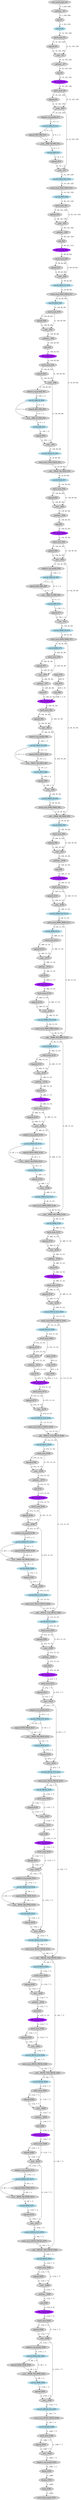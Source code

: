 strict digraph  {
"0 /nncf_model_input_0" [id=0, label="nncf_model_input_#0", style=filled, type=nncf_model_input];
"1 EfficientNet/NNCFUserConv2dStaticSamePadding[_conv_stem]/ModuleDict[pre_ops]/UpdateInputs[1]/__getitem___0" [id=1, label="__getitem___#1", style=filled, type=__getitem__];
"2 EfficientNet/NNCFUserConv2dStaticSamePadding[_conv_stem]/ZeroPad2d[static_padding]/pad_0" [id=2, label="pad_#1", style=filled, type=pad];
"3 EfficientNet/NNCFUserConv2dStaticSamePadding[_conv_stem]/conv2d_0" [color=lightblue, id=3, label="conv2d_#2", style=filled, type=conv2d];
"4 EfficientNet/NNCFBatchNorm[_bn0]/batch_norm_0" [id=4, label="batch_norm_#3", style=filled, type=batch_norm];
"5 EfficientNet/MemoryEfficientSwish[_swish]/sigmoid_0" [id=5, label="sigmoid_#4", style=filled, type=sigmoid];
"6 EfficientNet/MemoryEfficientSwish[_swish]/__mul___0" [id=6, label="__mul___#5", style=filled, type=__mul__];
"7 EfficientNet/ModuleList[_blocks]/MBConvBlock[0]/NNCFUserConv2dStaticSamePadding[_depthwise_conv]/ModuleDict[pre_ops]/UpdateInputs[1]/__getitem___0" [id=7, label="__getitem___#7", style=filled, type=__getitem__];
"8 EfficientNet/ModuleList[_blocks]/MBConvBlock[0]/NNCFUserConv2dStaticSamePadding[_depthwise_conv]/ZeroPad2d[static_padding]/pad_0" [id=8, label="pad_#6", style=filled, type=pad];
"9 EfficientNet/ModuleList[_blocks]/MBConvBlock[0]/NNCFUserConv2dStaticSamePadding[_depthwise_conv]/conv2d_0" [color=purple, id=9, label="DW_conv2d_#7", style=filled, type=conv2d];
"10 EfficientNet/ModuleList[_blocks]/MBConvBlock[0]/NNCFBatchNorm[_bn1]/batch_norm_0" [id=10, label="batch_norm_#8", style=filled, type=batch_norm];
"11 EfficientNet/ModuleList[_blocks]/MBConvBlock[0]/MemoryEfficientSwish[_swish]/sigmoid_0" [id=11, label="sigmoid_#9", style=filled, type=sigmoid];
"12 EfficientNet/ModuleList[_blocks]/MBConvBlock[0]/MemoryEfficientSwish[_swish]/__mul___0" [id=12, label="__mul___#10", style=filled, type=__mul__];
"13 EfficientNet/ModuleList[_blocks]/MBConvBlock[0]/adaptive_avg_pool2d_0" [id=13, label="adaptive_avg_pool2d_#11", style=filled, type=adaptive_avg_pool2d];
"14 EfficientNet/ModuleList[_blocks]/MBConvBlock[0]/NNCFUserConv2dStaticSamePadding[_se_reduce]/conv2d_0" [color=lightblue, id=14, label="conv2d_OW8_G0_#12", style=filled, type=conv2d];
"15 EfficientNet/ModuleList[_blocks]/MBConvBlock[0]/MemoryEfficientSwish[_swish]/sigmoid_1" [id=15, label="sigmoid_IW8_OW8_#13", style=filled, type=sigmoid];
"16 EfficientNet/ModuleList[_blocks]/MBConvBlock[0]/MemoryEfficientSwish[_swish]/__mul___1" [id=16, label="__mul___IW[8, 8]_OW8_#14", style=filled, type=__mul__];
"17 EfficientNet/ModuleList[_blocks]/MBConvBlock[0]/NNCFUserConv2dStaticSamePadding[_se_expand]/conv2d_0" [color=lightblue, id=17, label="conv2d_IW8_#15", style=filled, type=conv2d];
"18 EfficientNet/ModuleList[_blocks]/MBConvBlock[0]/sigmoid_0" [id=18, label="sigmoid_#16", style=filled, type=sigmoid];
"19 EfficientNet/ModuleList[_blocks]/MBConvBlock[0]/__mul___0" [id=19, label="__mul___#17", style=filled, type=__mul__];
"20 EfficientNet/ModuleList[_blocks]/MBConvBlock[0]/NNCFUserConv2dStaticSamePadding[_project_conv]/conv2d_0" [color=lightblue, id=20, label="conv2d_OW16_G21_#18", style=filled, type=conv2d];
"21 EfficientNet/ModuleList[_blocks]/MBConvBlock[0]/NNCFBatchNorm[_bn2]/batch_norm_0" [id=21, label="batch_norm_IW16_OW16_#19", style=filled, type=batch_norm];
"22 EfficientNet/ModuleList[_blocks]/MBConvBlock[1]/NNCFUserConv2dStaticSamePadding[_expand_conv]/conv2d_0" [color=lightblue, id=22, label="conv2d_IW16_#20", style=filled, type=conv2d];
"23 EfficientNet/ModuleList[_blocks]/MBConvBlock[1]/NNCFBatchNorm[_bn0]/batch_norm_0" [id=23, label="batch_norm_#21", style=filled, type=batch_norm];
"24 EfficientNet/ModuleList[_blocks]/MBConvBlock[1]/MemoryEfficientSwish[_swish]/sigmoid_0" [id=24, label="sigmoid_#22", style=filled, type=sigmoid];
"25 EfficientNet/ModuleList[_blocks]/MBConvBlock[1]/MemoryEfficientSwish[_swish]/__mul___0" [id=25, label="__mul___#23", style=filled, type=__mul__];
"26 EfficientNet/ModuleList[_blocks]/MBConvBlock[1]/NNCFUserConv2dStaticSamePadding[_depthwise_conv]/ModuleDict[pre_ops]/UpdateInputs[1]/__getitem___0" [id=26, label="__getitem___#26", style=filled, type=__getitem__];
"27 EfficientNet/ModuleList[_blocks]/MBConvBlock[1]/NNCFUserConv2dStaticSamePadding[_depthwise_conv]/ZeroPad2d[static_padding]/pad_0" [id=27, label="pad_#24", style=filled, type=pad];
"28 EfficientNet/ModuleList[_blocks]/MBConvBlock[1]/NNCFUserConv2dStaticSamePadding[_depthwise_conv]/conv2d_0" [color=purple, id=28, label="DW_conv2d_#25", style=filled, type=conv2d];
"29 EfficientNet/ModuleList[_blocks]/MBConvBlock[1]/NNCFBatchNorm[_bn1]/batch_norm_0" [id=29, label="batch_norm_#26", style=filled, type=batch_norm];
"30 EfficientNet/ModuleList[_blocks]/MBConvBlock[1]/MemoryEfficientSwish[_swish]/sigmoid_1" [id=30, label="sigmoid_#27", style=filled, type=sigmoid];
"31 EfficientNet/ModuleList[_blocks]/MBConvBlock[1]/MemoryEfficientSwish[_swish]/__mul___1" [id=31, label="__mul___#28", style=filled, type=__mul__];
"32 EfficientNet/ModuleList[_blocks]/MBConvBlock[1]/NNCFUserConv2dStaticSamePadding[_project_conv]/conv2d_0" [color=lightblue, id=32, label="conv2d_OW24_G3_#36", style=filled, type=conv2d];
"33 EfficientNet/ModuleList[_blocks]/MBConvBlock[1]/NNCFBatchNorm[_bn2]/batch_norm_0" [id=33, label="batch_norm_IW24_OW24_#37", style=filled, type=batch_norm];
"34 EfficientNet/ModuleList[_blocks]/MBConvBlock[2]/NNCFUserConv2dStaticSamePadding[_expand_conv]/conv2d_0" [color=lightblue, id=34, label="conv2d_IW24_#38", style=filled, type=conv2d];
"35 EfficientNet/ModuleList[_blocks]/MBConvBlock[2]/NNCFBatchNorm[_bn0]/batch_norm_0" [id=35, label="batch_norm_#39", style=filled, type=batch_norm];
"36 EfficientNet/ModuleList[_blocks]/MBConvBlock[2]/MemoryEfficientSwish[_swish]/sigmoid_0" [id=36, label="sigmoid_#40", style=filled, type=sigmoid];
"37 EfficientNet/ModuleList[_blocks]/MBConvBlock[2]/MemoryEfficientSwish[_swish]/__mul___0" [id=37, label="__mul___#41", style=filled, type=__mul__];
"38 EfficientNet/ModuleList[_blocks]/MBConvBlock[2]/NNCFUserConv2dStaticSamePadding[_depthwise_conv]/ModuleDict[pre_ops]/UpdateInputs[1]/__getitem___0" [id=38, label="__getitem___#38", style=filled, type=__getitem__];
"39 EfficientNet/ModuleList[_blocks]/MBConvBlock[2]/NNCFUserConv2dStaticSamePadding[_depthwise_conv]/ZeroPad2d[static_padding]/pad_0" [id=39, label="pad_#42", style=filled, type=pad];
"40 EfficientNet/ModuleList[_blocks]/MBConvBlock[2]/NNCFUserConv2dStaticSamePadding[_depthwise_conv]/conv2d_0" [color=purple, id=40, label="DW_conv2d_#43", style=filled, type=conv2d];
"41 EfficientNet/ModuleList[_blocks]/MBConvBlock[2]/NNCFBatchNorm[_bn1]/batch_norm_0" [id=41, label="batch_norm_#44", style=filled, type=batch_norm];
"42 EfficientNet/ModuleList[_blocks]/MBConvBlock[2]/MemoryEfficientSwish[_swish]/sigmoid_1" [id=42, label="sigmoid_#45", style=filled, type=sigmoid];
"43 EfficientNet/ModuleList[_blocks]/MBConvBlock[2]/MemoryEfficientSwish[_swish]/__mul___1" [id=43, label="__mul___#46", style=filled, type=__mul__];
"44 EfficientNet/ModuleList[_blocks]/MBConvBlock[2]/adaptive_avg_pool2d_0" [id=44, label="adaptive_avg_pool2d_#47", style=filled, type=adaptive_avg_pool2d];
"45 EfficientNet/ModuleList[_blocks]/MBConvBlock[2]/NNCFUserConv2dStaticSamePadding[_se_reduce]/conv2d_0" [color=lightblue, id=45, label="conv2d_OW6_G2_#48", style=filled, type=conv2d];
"46 EfficientNet/ModuleList[_blocks]/MBConvBlock[2]/MemoryEfficientSwish[_swish]/sigmoid_2" [id=46, label="sigmoid_IW6_OW6_#49", style=filled, type=sigmoid];
"47 EfficientNet/ModuleList[_blocks]/MBConvBlock[2]/MemoryEfficientSwish[_swish]/__mul___2" [id=47, label="__mul___IW[6, 6]_OW6_#50", style=filled, type=__mul__];
"48 EfficientNet/ModuleList[_blocks]/MBConvBlock[2]/NNCFUserConv2dStaticSamePadding[_se_expand]/conv2d_0" [color=lightblue, id=48, label="conv2d_IW6_#51", style=filled, type=conv2d];
"49 EfficientNet/ModuleList[_blocks]/MBConvBlock[2]/sigmoid_0" [id=49, label="sigmoid_#52", style=filled, type=sigmoid];
"50 EfficientNet/ModuleList[_blocks]/MBConvBlock[2]/__mul___0" [id=50, label="__mul___#53", style=filled, type=__mul__];
"51 EfficientNet/ModuleList[_blocks]/MBConvBlock[2]/NNCFUserConv2dStaticSamePadding[_project_conv]/conv2d_0" [color=lightblue, id=51, label="conv2d_OW24_G3_#54", style=filled, type=conv2d];
"52 EfficientNet/ModuleList[_blocks]/MBConvBlock[2]/NNCFBatchNorm[_bn2]/batch_norm_0" [id=52, label="batch_norm_IW24_OW24_#55", style=filled, type=batch_norm];
"53 EfficientNet/ModuleList[_blocks]/MBConvBlock[2]/__add___0" [id=53, label="__add___IW[24, 24]_OW24_#56", style=filled, type=__add__];
"54 EfficientNet/ModuleList[_blocks]/MBConvBlock[3]/NNCFUserConv2dStaticSamePadding[_expand_conv]/conv2d_0" [color=lightblue, id=54, label="conv2d_IW24_#57", style=filled, type=conv2d];
"55 EfficientNet/ModuleList[_blocks]/MBConvBlock[3]/NNCFBatchNorm[_bn0]/batch_norm_0" [id=55, label="batch_norm_#58", style=filled, type=batch_norm];
"56 EfficientNet/ModuleList[_blocks]/MBConvBlock[3]/MemoryEfficientSwish[_swish]/sigmoid_0" [id=56, label="sigmoid_#59", style=filled, type=sigmoid];
"57 EfficientNet/ModuleList[_blocks]/MBConvBlock[3]/MemoryEfficientSwish[_swish]/__mul___0" [id=57, label="__mul___#60", style=filled, type=__mul__];
"58 EfficientNet/ModuleList[_blocks]/MBConvBlock[3]/NNCFUserConv2dStaticSamePadding[_depthwise_conv]/ModuleDict[pre_ops]/UpdateInputs[1]/__getitem___0" [id=58, label="__getitem___#58", style=filled, type=__getitem__];
"59 EfficientNet/ModuleList[_blocks]/MBConvBlock[3]/NNCFUserConv2dStaticSamePadding[_depthwise_conv]/ZeroPad2d[static_padding]/pad_0" [id=59, label="pad_#61", style=filled, type=pad];
"60 EfficientNet/ModuleList[_blocks]/MBConvBlock[3]/NNCFUserConv2dStaticSamePadding[_depthwise_conv]/conv2d_0" [color=purple, id=60, label="DW_conv2d_#62", style=filled, type=conv2d];
"61 EfficientNet/ModuleList[_blocks]/MBConvBlock[3]/NNCFBatchNorm[_bn1]/batch_norm_0" [id=61, label="batch_norm_#63", style=filled, type=batch_norm];
"62 EfficientNet/ModuleList[_blocks]/MBConvBlock[3]/MemoryEfficientSwish[_swish]/sigmoid_1" [id=62, label="sigmoid_#64", style=filled, type=sigmoid];
"63 EfficientNet/ModuleList[_blocks]/MBConvBlock[3]/MemoryEfficientSwish[_swish]/__mul___1" [id=63, label="__mul___#65", style=filled, type=__mul__];
"64 EfficientNet/ModuleList[_blocks]/MBConvBlock[3]/adaptive_avg_pool2d_0" [id=64, label="adaptive_avg_pool2d_#66", style=filled, type=adaptive_avg_pool2d];
"65 EfficientNet/ModuleList[_blocks]/MBConvBlock[3]/NNCFUserConv2dStaticSamePadding[_se_reduce]/conv2d_0" [color=lightblue, id=65, label="conv2d_OW6_G4_#67", style=filled, type=conv2d];
"66 EfficientNet/ModuleList[_blocks]/MBConvBlock[3]/MemoryEfficientSwish[_swish]/sigmoid_2" [id=66, label="sigmoid_IW6_OW6_#68", style=filled, type=sigmoid];
"67 EfficientNet/ModuleList[_blocks]/MBConvBlock[3]/MemoryEfficientSwish[_swish]/__mul___2" [id=67, label="__mul___IW[6, 6]_OW6_#69", style=filled, type=__mul__];
"68 EfficientNet/ModuleList[_blocks]/MBConvBlock[3]/NNCFUserConv2dStaticSamePadding[_se_expand]/conv2d_0" [color=lightblue, id=68, label="conv2d_IW6_#70", style=filled, type=conv2d];
"69 EfficientNet/ModuleList[_blocks]/MBConvBlock[3]/sigmoid_0" [id=69, label="sigmoid_#71", style=filled, type=sigmoid];
"70 EfficientNet/ModuleList[_blocks]/MBConvBlock[3]/__mul___0" [id=70, label="__mul___#72", style=filled, type=__mul__];
"71 EfficientNet/ModuleList[_blocks]/MBConvBlock[3]/NNCFUserConv2dStaticSamePadding[_project_conv]/conv2d_0" [color=lightblue, id=71, label="conv2d_OW40_G6_#73", style=filled, type=conv2d];
"72 EfficientNet/ModuleList[_blocks]/MBConvBlock[3]/NNCFBatchNorm[_bn2]/batch_norm_0" [id=72, label="batch_norm_IW40_OW40_#74", style=filled, type=batch_norm];
"73 EfficientNet/ModuleList[_blocks]/MBConvBlock[4]/NNCFUserConv2dStaticSamePadding[_expand_conv]/conv2d_0" [color=lightblue, id=73, label="conv2d_IW40_#75", style=filled, type=conv2d];
"74 EfficientNet/ModuleList[_blocks]/MBConvBlock[4]/NNCFBatchNorm[_bn0]/batch_norm_0" [id=74, label="batch_norm_#76", style=filled, type=batch_norm];
"75 EfficientNet/ModuleList[_blocks]/MBConvBlock[4]/MemoryEfficientSwish[_swish]/sigmoid_0" [id=75, label="sigmoid_#77", style=filled, type=sigmoid];
"76 EfficientNet/ModuleList[_blocks]/MBConvBlock[4]/MemoryEfficientSwish[_swish]/__mul___0" [id=76, label="__mul___#78", style=filled, type=__mul__];
"77 EfficientNet/ModuleList[_blocks]/MBConvBlock[4]/NNCFUserConv2dStaticSamePadding[_depthwise_conv]/ModuleDict[pre_ops]/UpdateInputs[1]/__getitem___0" [id=77, label="__getitem___#77", style=filled, type=__getitem__];
"78 EfficientNet/ModuleList[_blocks]/MBConvBlock[4]/NNCFUserConv2dStaticSamePadding[_depthwise_conv]/ModuleDict[pre_ops]/UpdateWeight[2]/ElasticKernelConv2DOp[op]/linear_0" [id=78, label="linear_#78", style=filled, type=linear];
"79 EfficientNet/ModuleList[_blocks]/MBConvBlock[4]/NNCFUserConv2dStaticSamePadding[_depthwise_conv]/ModuleDict[pre_ops]/UpdateWeight[2]/ElasticKernelConv2DOp[op]/view_0" [id=79, label="view_#79", style=filled, type=view];
"80 EfficientNet/ModuleList[_blocks]/MBConvBlock[4]/NNCFUserConv2dStaticSamePadding[_depthwise_conv]/ModuleDict[pre_ops]/UpdateWeight[2]/ElasticKernelConv2DOp[op]/view_1" [id=80, label="view_#80", style=filled, type=view];
"81 EfficientNet/ModuleList[_blocks]/MBConvBlock[4]/NNCFUserConv2dStaticSamePadding[_depthwise_conv]/ZeroPad2d[static_padding]/pad_0" [id=81, label="pad_#79", style=filled, type=pad];
"82 EfficientNet/ModuleList[_blocks]/MBConvBlock[4]/NNCFUserConv2dStaticSamePadding[_depthwise_conv]/conv2d_0" [color=purple, id=82, label="DW_conv2d_#80", style=filled, type=conv2d];
"83 EfficientNet/ModuleList[_blocks]/MBConvBlock[4]/NNCFBatchNorm[_bn1]/batch_norm_0" [id=83, label="batch_norm_#81", style=filled, type=batch_norm];
"84 EfficientNet/ModuleList[_blocks]/MBConvBlock[4]/MemoryEfficientSwish[_swish]/sigmoid_1" [id=84, label="sigmoid_#82", style=filled, type=sigmoid];
"85 EfficientNet/ModuleList[_blocks]/MBConvBlock[4]/MemoryEfficientSwish[_swish]/__mul___1" [id=85, label="__mul___#83", style=filled, type=__mul__];
"86 EfficientNet/ModuleList[_blocks]/MBConvBlock[4]/adaptive_avg_pool2d_0" [id=86, label="adaptive_avg_pool2d_#84", style=filled, type=adaptive_avg_pool2d];
"87 EfficientNet/ModuleList[_blocks]/MBConvBlock[4]/NNCFUserConv2dStaticSamePadding[_se_reduce]/conv2d_0" [color=lightblue, id=87, label="conv2d_OW10_G5_#85", style=filled, type=conv2d];
"88 EfficientNet/ModuleList[_blocks]/MBConvBlock[4]/MemoryEfficientSwish[_swish]/sigmoid_2" [id=88, label="sigmoid_IW10_OW10_#86", style=filled, type=sigmoid];
"89 EfficientNet/ModuleList[_blocks]/MBConvBlock[4]/MemoryEfficientSwish[_swish]/__mul___2" [id=89, label="__mul___IW[10, 10]_OW10_#87", style=filled, type=__mul__];
"90 EfficientNet/ModuleList[_blocks]/MBConvBlock[4]/NNCFUserConv2dStaticSamePadding[_se_expand]/conv2d_0" [color=lightblue, id=90, label="conv2d_IW10_#88", style=filled, type=conv2d];
"91 EfficientNet/ModuleList[_blocks]/MBConvBlock[4]/sigmoid_0" [id=91, label="sigmoid_#89", style=filled, type=sigmoid];
"92 EfficientNet/ModuleList[_blocks]/MBConvBlock[4]/__mul___0" [id=92, label="__mul___#90", style=filled, type=__mul__];
"93 EfficientNet/ModuleList[_blocks]/MBConvBlock[4]/NNCFUserConv2dStaticSamePadding[_project_conv]/conv2d_0" [color=lightblue, id=93, label="conv2d_OW40_G6_#91", style=filled, type=conv2d];
"94 EfficientNet/ModuleList[_blocks]/MBConvBlock[4]/NNCFBatchNorm[_bn2]/batch_norm_0" [id=94, label="batch_norm_IW40_OW40_#92", style=filled, type=batch_norm];
"95 EfficientNet/ModuleList[_blocks]/MBConvBlock[4]/__add___0" [id=95, label="__add___IW[40, 40]_OW40_#93", style=filled, type=__add__];
"96 EfficientNet/ModuleList[_blocks]/MBConvBlock[5]/NNCFUserConv2dStaticSamePadding[_expand_conv]/conv2d_0" [color=lightblue, id=96, label="conv2d_IW40_#94", style=filled, type=conv2d];
"97 EfficientNet/ModuleList[_blocks]/MBConvBlock[5]/NNCFBatchNorm[_bn0]/batch_norm_0" [id=97, label="batch_norm_#95", style=filled, type=batch_norm];
"98 EfficientNet/ModuleList[_blocks]/MBConvBlock[5]/MemoryEfficientSwish[_swish]/sigmoid_0" [id=98, label="sigmoid_#96", style=filled, type=sigmoid];
"99 EfficientNet/ModuleList[_blocks]/MBConvBlock[5]/MemoryEfficientSwish[_swish]/__mul___0" [id=99, label="__mul___#97", style=filled, type=__mul__];
"100 EfficientNet/ModuleList[_blocks]/MBConvBlock[5]/NNCFUserConv2dStaticSamePadding[_depthwise_conv]/ModuleDict[pre_ops]/UpdateInputs[1]/__getitem___0" [id=100, label="__getitem___#100", style=filled, type=__getitem__];
"101 EfficientNet/ModuleList[_blocks]/MBConvBlock[5]/NNCFUserConv2dStaticSamePadding[_depthwise_conv]/ZeroPad2d[static_padding]/pad_0" [id=101, label="pad_#98", style=filled, type=pad];
"102 EfficientNet/ModuleList[_blocks]/MBConvBlock[5]/NNCFUserConv2dStaticSamePadding[_depthwise_conv]/conv2d_0" [color=purple, id=102, label="DW_conv2d_#99", style=filled, type=conv2d];
"103 EfficientNet/ModuleList[_blocks]/MBConvBlock[5]/NNCFBatchNorm[_bn1]/batch_norm_0" [id=103, label="batch_norm_#100", style=filled, type=batch_norm];
"104 EfficientNet/ModuleList[_blocks]/MBConvBlock[5]/MemoryEfficientSwish[_swish]/sigmoid_1" [id=104, label="sigmoid_#101", style=filled, type=sigmoid];
"105 EfficientNet/ModuleList[_blocks]/MBConvBlock[5]/MemoryEfficientSwish[_swish]/__mul___1" [id=105, label="__mul___#102", style=filled, type=__mul__];
"106 EfficientNet/ModuleList[_blocks]/MBConvBlock[5]/NNCFUserConv2dStaticSamePadding[_project_conv]/conv2d_0" [color=lightblue, id=106, label="conv2d_OW80_G10_#110", style=filled, type=conv2d];
"107 EfficientNet/ModuleList[_blocks]/MBConvBlock[5]/NNCFBatchNorm[_bn2]/batch_norm_0" [id=107, label="batch_norm_IW80_OW80_#111", style=filled, type=batch_norm];
"108 EfficientNet/ModuleList[_blocks]/MBConvBlock[6]/NNCFUserConv2dStaticSamePadding[_expand_conv]/conv2d_0" [color=lightblue, id=108, label="conv2d_IW80_#112", style=filled, type=conv2d];
"109 EfficientNet/ModuleList[_blocks]/MBConvBlock[6]/NNCFBatchNorm[_bn0]/batch_norm_0" [id=109, label="batch_norm_#113", style=filled, type=batch_norm];
"110 EfficientNet/ModuleList[_blocks]/MBConvBlock[6]/MemoryEfficientSwish[_swish]/sigmoid_0" [id=110, label="sigmoid_#114", style=filled, type=sigmoid];
"111 EfficientNet/ModuleList[_blocks]/MBConvBlock[6]/MemoryEfficientSwish[_swish]/__mul___0" [id=111, label="__mul___#115", style=filled, type=__mul__];
"112 EfficientNet/ModuleList[_blocks]/MBConvBlock[6]/NNCFUserConv2dStaticSamePadding[_depthwise_conv]/ModuleDict[pre_ops]/UpdateInputs[1]/__getitem___0" [id=112, label="__getitem___#112", style=filled, type=__getitem__];
"113 EfficientNet/ModuleList[_blocks]/MBConvBlock[6]/NNCFUserConv2dStaticSamePadding[_depthwise_conv]/ZeroPad2d[static_padding]/pad_0" [id=113, label="pad_#116", style=filled, type=pad];
"114 EfficientNet/ModuleList[_blocks]/MBConvBlock[6]/NNCFUserConv2dStaticSamePadding[_depthwise_conv]/conv2d_0" [color=purple, id=114, label="DW_conv2d_#117", style=filled, type=conv2d];
"115 EfficientNet/ModuleList[_blocks]/MBConvBlock[6]/NNCFBatchNorm[_bn1]/batch_norm_0" [id=115, label="batch_norm_#118", style=filled, type=batch_norm];
"116 EfficientNet/ModuleList[_blocks]/MBConvBlock[6]/MemoryEfficientSwish[_swish]/sigmoid_1" [id=116, label="sigmoid_#119", style=filled, type=sigmoid];
"117 EfficientNet/ModuleList[_blocks]/MBConvBlock[6]/MemoryEfficientSwish[_swish]/__mul___1" [id=117, label="__mul___#120", style=filled, type=__mul__];
"118 EfficientNet/ModuleList[_blocks]/MBConvBlock[6]/NNCFUserConv2dStaticSamePadding[_project_conv]/conv2d_0" [color=lightblue, id=118, label="conv2d_OW80_G10_#128", style=filled, type=conv2d];
"119 EfficientNet/ModuleList[_blocks]/MBConvBlock[6]/NNCFBatchNorm[_bn2]/batch_norm_0" [id=119, label="batch_norm_IW80_OW80_#129", style=filled, type=batch_norm];
"120 EfficientNet/ModuleList[_blocks]/MBConvBlock[6]/__add___0" [id=120, label="__add___IW[80, 80]_OW80_#130", style=filled, type=__add__];
"121 EfficientNet/ModuleList[_blocks]/MBConvBlock[7]/NNCFUserConv2dStaticSamePadding[_expand_conv]/conv2d_0" [color=lightblue, id=121, label="conv2d_IW80_#131", style=filled, type=conv2d];
"122 EfficientNet/ModuleList[_blocks]/MBConvBlock[7]/NNCFBatchNorm[_bn0]/batch_norm_0" [id=122, label="batch_norm_#132", style=filled, type=batch_norm];
"123 EfficientNet/ModuleList[_blocks]/MBConvBlock[7]/MemoryEfficientSwish[_swish]/sigmoid_0" [id=123, label="sigmoid_#133", style=filled, type=sigmoid];
"124 EfficientNet/ModuleList[_blocks]/MBConvBlock[7]/MemoryEfficientSwish[_swish]/__mul___0" [id=124, label="__mul___#134", style=filled, type=__mul__];
"125 EfficientNet/ModuleList[_blocks]/MBConvBlock[7]/NNCFUserConv2dStaticSamePadding[_depthwise_conv]/ModuleDict[pre_ops]/UpdateInputs[1]/__getitem___0" [id=125, label="__getitem___#125", style=filled, type=__getitem__];
"126 EfficientNet/ModuleList[_blocks]/MBConvBlock[7]/NNCFUserConv2dStaticSamePadding[_depthwise_conv]/ZeroPad2d[static_padding]/pad_0" [id=126, label="pad_#135", style=filled, type=pad];
"127 EfficientNet/ModuleList[_blocks]/MBConvBlock[7]/NNCFUserConv2dStaticSamePadding[_depthwise_conv]/conv2d_0" [color=purple, id=127, label="DW_conv2d_#136", style=filled, type=conv2d];
"128 EfficientNet/ModuleList[_blocks]/MBConvBlock[7]/NNCFBatchNorm[_bn1]/batch_norm_0" [id=128, label="batch_norm_#137", style=filled, type=batch_norm];
"129 EfficientNet/ModuleList[_blocks]/MBConvBlock[7]/MemoryEfficientSwish[_swish]/sigmoid_1" [id=129, label="sigmoid_#138", style=filled, type=sigmoid];
"130 EfficientNet/ModuleList[_blocks]/MBConvBlock[7]/MemoryEfficientSwish[_swish]/__mul___1" [id=130, label="__mul___#139", style=filled, type=__mul__];
"131 EfficientNet/ModuleList[_blocks]/MBConvBlock[7]/adaptive_avg_pool2d_0" [id=131, label="adaptive_avg_pool2d_#140", style=filled, type=adaptive_avg_pool2d];
"132 EfficientNet/ModuleList[_blocks]/MBConvBlock[7]/NNCFUserConv2dStaticSamePadding[_se_reduce]/conv2d_0" [color=lightblue, id=132, label="conv2d_OW20_G9_#141", style=filled, type=conv2d];
"133 EfficientNet/ModuleList[_blocks]/MBConvBlock[7]/MemoryEfficientSwish[_swish]/sigmoid_2" [id=133, label="sigmoid_IW20_OW20_#142", style=filled, type=sigmoid];
"134 EfficientNet/ModuleList[_blocks]/MBConvBlock[7]/MemoryEfficientSwish[_swish]/__mul___2" [id=134, label="__mul___IW[20, 20]_OW20_#143", style=filled, type=__mul__];
"135 EfficientNet/ModuleList[_blocks]/MBConvBlock[7]/NNCFUserConv2dStaticSamePadding[_se_expand]/conv2d_0" [color=lightblue, id=135, label="conv2d_IW20_#144", style=filled, type=conv2d];
"136 EfficientNet/ModuleList[_blocks]/MBConvBlock[7]/sigmoid_0" [id=136, label="sigmoid_#145", style=filled, type=sigmoid];
"137 EfficientNet/ModuleList[_blocks]/MBConvBlock[7]/__mul___0" [id=137, label="__mul___#146", style=filled, type=__mul__];
"138 EfficientNet/ModuleList[_blocks]/MBConvBlock[7]/NNCFUserConv2dStaticSamePadding[_project_conv]/conv2d_0" [color=lightblue, id=138, label="conv2d_OW80_G10_#147", style=filled, type=conv2d];
"139 EfficientNet/ModuleList[_blocks]/MBConvBlock[7]/NNCFBatchNorm[_bn2]/batch_norm_0" [id=139, label="batch_norm_IW80_OW80_#148", style=filled, type=batch_norm];
"140 EfficientNet/ModuleList[_blocks]/MBConvBlock[7]/__add___0" [id=140, label="__add___IW[80, 80]_OW80_#149", style=filled, type=__add__];
"141 EfficientNet/ModuleList[_blocks]/MBConvBlock[8]/NNCFUserConv2dStaticSamePadding[_expand_conv]/conv2d_0" [color=lightblue, id=141, label="conv2d_IW80_#150", style=filled, type=conv2d];
"142 EfficientNet/ModuleList[_blocks]/MBConvBlock[8]/NNCFBatchNorm[_bn0]/batch_norm_0" [id=142, label="batch_norm_#151", style=filled, type=batch_norm];
"143 EfficientNet/ModuleList[_blocks]/MBConvBlock[8]/MemoryEfficientSwish[_swish]/sigmoid_0" [id=143, label="sigmoid_#152", style=filled, type=sigmoid];
"144 EfficientNet/ModuleList[_blocks]/MBConvBlock[8]/MemoryEfficientSwish[_swish]/__mul___0" [id=144, label="__mul___#153", style=filled, type=__mul__];
"145 EfficientNet/ModuleList[_blocks]/MBConvBlock[8]/NNCFUserConv2dStaticSamePadding[_depthwise_conv]/ModuleDict[pre_ops]/UpdateInputs[1]/__getitem___0" [id=145, label="__getitem___#145", style=filled, type=__getitem__];
"146 EfficientNet/ModuleList[_blocks]/MBConvBlock[8]/NNCFUserConv2dStaticSamePadding[_depthwise_conv]/ZeroPad2d[static_padding]/pad_0" [id=146, label="pad_#154", style=filled, type=pad];
"147 EfficientNet/ModuleList[_blocks]/MBConvBlock[8]/NNCFUserConv2dStaticSamePadding[_depthwise_conv]/conv2d_0" [color=purple, id=147, label="DW_conv2d_#155", style=filled, type=conv2d];
"148 EfficientNet/ModuleList[_blocks]/MBConvBlock[8]/NNCFBatchNorm[_bn1]/batch_norm_0" [id=148, label="batch_norm_#156", style=filled, type=batch_norm];
"149 EfficientNet/ModuleList[_blocks]/MBConvBlock[8]/MemoryEfficientSwish[_swish]/sigmoid_1" [id=149, label="sigmoid_#157", style=filled, type=sigmoid];
"150 EfficientNet/ModuleList[_blocks]/MBConvBlock[8]/MemoryEfficientSwish[_swish]/__mul___1" [id=150, label="__mul___#158", style=filled, type=__mul__];
"151 EfficientNet/ModuleList[_blocks]/MBConvBlock[8]/NNCFUserConv2dStaticSamePadding[_project_conv]/conv2d_0" [color=lightblue, id=151, label="conv2d_OW112_G14_#166", style=filled, type=conv2d];
"152 EfficientNet/ModuleList[_blocks]/MBConvBlock[8]/NNCFBatchNorm[_bn2]/batch_norm_0" [id=152, label="batch_norm_IW112_OW112_#167", style=filled, type=batch_norm];
"153 EfficientNet/ModuleList[_blocks]/MBConvBlock[9]/NNCFUserConv2dStaticSamePadding[_expand_conv]/conv2d_0" [color=lightblue, id=153, label="conv2d_IW112_#168", style=filled, type=conv2d];
"154 EfficientNet/ModuleList[_blocks]/MBConvBlock[9]/NNCFBatchNorm[_bn0]/batch_norm_0" [id=154, label="batch_norm_#169", style=filled, type=batch_norm];
"155 EfficientNet/ModuleList[_blocks]/MBConvBlock[9]/MemoryEfficientSwish[_swish]/sigmoid_0" [id=155, label="sigmoid_#170", style=filled, type=sigmoid];
"156 EfficientNet/ModuleList[_blocks]/MBConvBlock[9]/MemoryEfficientSwish[_swish]/__mul___0" [id=156, label="__mul___#171", style=filled, type=__mul__];
"157 EfficientNet/ModuleList[_blocks]/MBConvBlock[9]/NNCFUserConv2dStaticSamePadding[_depthwise_conv]/ModuleDict[pre_ops]/UpdateInputs[1]/__getitem___0" [id=157, label="__getitem___#157", style=filled, type=__getitem__];
"158 EfficientNet/ModuleList[_blocks]/MBConvBlock[9]/NNCFUserConv2dStaticSamePadding[_depthwise_conv]/ModuleDict[pre_ops]/UpdateWeight[2]/ElasticKernelConv2DOp[op]/linear_0" [id=158, label="linear_#158", style=filled, type=linear];
"159 EfficientNet/ModuleList[_blocks]/MBConvBlock[9]/NNCFUserConv2dStaticSamePadding[_depthwise_conv]/ModuleDict[pre_ops]/UpdateWeight[2]/ElasticKernelConv2DOp[op]/view_0" [id=159, label="view_#159", style=filled, type=view];
"160 EfficientNet/ModuleList[_blocks]/MBConvBlock[9]/NNCFUserConv2dStaticSamePadding[_depthwise_conv]/ModuleDict[pre_ops]/UpdateWeight[2]/ElasticKernelConv2DOp[op]/view_1" [id=160, label="view_#160", style=filled, type=view];
"161 EfficientNet/ModuleList[_blocks]/MBConvBlock[9]/NNCFUserConv2dStaticSamePadding[_depthwise_conv]/ZeroPad2d[static_padding]/pad_0" [id=161, label="pad_#172", style=filled, type=pad];
"162 EfficientNet/ModuleList[_blocks]/MBConvBlock[9]/NNCFUserConv2dStaticSamePadding[_depthwise_conv]/conv2d_0" [color=purple, id=162, label="DW_conv2d_#173", style=filled, type=conv2d];
"163 EfficientNet/ModuleList[_blocks]/MBConvBlock[9]/NNCFBatchNorm[_bn1]/batch_norm_0" [id=163, label="batch_norm_#174", style=filled, type=batch_norm];
"164 EfficientNet/ModuleList[_blocks]/MBConvBlock[9]/MemoryEfficientSwish[_swish]/sigmoid_1" [id=164, label="sigmoid_#175", style=filled, type=sigmoid];
"165 EfficientNet/ModuleList[_blocks]/MBConvBlock[9]/MemoryEfficientSwish[_swish]/__mul___1" [id=165, label="__mul___#176", style=filled, type=__mul__];
"166 EfficientNet/ModuleList[_blocks]/MBConvBlock[9]/NNCFUserConv2dStaticSamePadding[_project_conv]/conv2d_0" [color=lightblue, id=166, label="conv2d_OW112_G14_#184", style=filled, type=conv2d];
"167 EfficientNet/ModuleList[_blocks]/MBConvBlock[9]/NNCFBatchNorm[_bn2]/batch_norm_0" [id=167, label="batch_norm_IW112_OW112_#185", style=filled, type=batch_norm];
"168 EfficientNet/ModuleList[_blocks]/MBConvBlock[9]/__add___0" [id=168, label="__add___IW[112, 112]_OW112_#186", style=filled, type=__add__];
"169 EfficientNet/ModuleList[_blocks]/MBConvBlock[10]/NNCFUserConv2dStaticSamePadding[_expand_conv]/conv2d_0" [color=lightblue, id=169, label="conv2d_IW112_#187", style=filled, type=conv2d];
"170 EfficientNet/ModuleList[_blocks]/MBConvBlock[10]/NNCFBatchNorm[_bn0]/batch_norm_0" [id=170, label="batch_norm_#188", style=filled, type=batch_norm];
"171 EfficientNet/ModuleList[_blocks]/MBConvBlock[10]/MemoryEfficientSwish[_swish]/sigmoid_0" [id=171, label="sigmoid_#189", style=filled, type=sigmoid];
"172 EfficientNet/ModuleList[_blocks]/MBConvBlock[10]/MemoryEfficientSwish[_swish]/__mul___0" [id=172, label="__mul___#190", style=filled, type=__mul__];
"173 EfficientNet/ModuleList[_blocks]/MBConvBlock[10]/NNCFUserConv2dStaticSamePadding[_depthwise_conv]/ModuleDict[pre_ops]/UpdateInputs[1]/__getitem___0" [id=173, label="__getitem___#173", style=filled, type=__getitem__];
"174 EfficientNet/ModuleList[_blocks]/MBConvBlock[10]/NNCFUserConv2dStaticSamePadding[_depthwise_conv]/ZeroPad2d[static_padding]/pad_0" [id=174, label="pad_#191", style=filled, type=pad];
"175 EfficientNet/ModuleList[_blocks]/MBConvBlock[10]/NNCFUserConv2dStaticSamePadding[_depthwise_conv]/conv2d_0" [color=purple, id=175, label="DW_conv2d_#192", style=filled, type=conv2d];
"176 EfficientNet/ModuleList[_blocks]/MBConvBlock[10]/NNCFBatchNorm[_bn1]/batch_norm_0" [id=176, label="batch_norm_#193", style=filled, type=batch_norm];
"177 EfficientNet/ModuleList[_blocks]/MBConvBlock[10]/MemoryEfficientSwish[_swish]/sigmoid_1" [id=177, label="sigmoid_#194", style=filled, type=sigmoid];
"178 EfficientNet/ModuleList[_blocks]/MBConvBlock[10]/MemoryEfficientSwish[_swish]/__mul___1" [id=178, label="__mul___#195", style=filled, type=__mul__];
"179 EfficientNet/ModuleList[_blocks]/MBConvBlock[10]/adaptive_avg_pool2d_0" [id=179, label="adaptive_avg_pool2d_#196", style=filled, type=adaptive_avg_pool2d];
"180 EfficientNet/ModuleList[_blocks]/MBConvBlock[10]/NNCFUserConv2dStaticSamePadding[_se_reduce]/conv2d_0" [color=lightblue, id=180, label="conv2d_OW28_G13_#197", style=filled, type=conv2d];
"181 EfficientNet/ModuleList[_blocks]/MBConvBlock[10]/MemoryEfficientSwish[_swish]/sigmoid_2" [id=181, label="sigmoid_IW28_OW28_#198", style=filled, type=sigmoid];
"182 EfficientNet/ModuleList[_blocks]/MBConvBlock[10]/MemoryEfficientSwish[_swish]/__mul___2" [id=182, label="__mul___IW[28, 28]_OW28_#199", style=filled, type=__mul__];
"183 EfficientNet/ModuleList[_blocks]/MBConvBlock[10]/NNCFUserConv2dStaticSamePadding[_se_expand]/conv2d_0" [color=lightblue, id=183, label="conv2d_IW28_#200", style=filled, type=conv2d];
"184 EfficientNet/ModuleList[_blocks]/MBConvBlock[10]/sigmoid_0" [id=184, label="sigmoid_#201", style=filled, type=sigmoid];
"185 EfficientNet/ModuleList[_blocks]/MBConvBlock[10]/__mul___0" [id=185, label="__mul___#202", style=filled, type=__mul__];
"186 EfficientNet/ModuleList[_blocks]/MBConvBlock[10]/NNCFUserConv2dStaticSamePadding[_project_conv]/conv2d_0" [color=lightblue, id=186, label="conv2d_OW112_G14_#203", style=filled, type=conv2d];
"187 EfficientNet/ModuleList[_blocks]/MBConvBlock[10]/NNCFBatchNorm[_bn2]/batch_norm_0" [id=187, label="batch_norm_IW112_OW112_#204", style=filled, type=batch_norm];
"188 EfficientNet/ModuleList[_blocks]/MBConvBlock[10]/__add___0" [id=188, label="__add___IW[112, 112]_OW112_#205", style=filled, type=__add__];
"189 EfficientNet/ModuleList[_blocks]/MBConvBlock[11]/NNCFUserConv2dStaticSamePadding[_expand_conv]/conv2d_0" [color=lightblue, id=189, label="conv2d_IW112_#206", style=filled, type=conv2d];
"190 EfficientNet/ModuleList[_blocks]/MBConvBlock[11]/NNCFBatchNorm[_bn0]/batch_norm_0" [id=190, label="batch_norm_#207", style=filled, type=batch_norm];
"191 EfficientNet/ModuleList[_blocks]/MBConvBlock[11]/MemoryEfficientSwish[_swish]/sigmoid_0" [id=191, label="sigmoid_#208", style=filled, type=sigmoid];
"192 EfficientNet/ModuleList[_blocks]/MBConvBlock[11]/MemoryEfficientSwish[_swish]/__mul___0" [id=192, label="__mul___#209", style=filled, type=__mul__];
"193 EfficientNet/ModuleList[_blocks]/MBConvBlock[11]/NNCFUserConv2dStaticSamePadding[_depthwise_conv]/ModuleDict[pre_ops]/UpdateInputs[1]/__getitem___0" [id=193, label="__getitem___#193", style=filled, type=__getitem__];
"194 EfficientNet/ModuleList[_blocks]/MBConvBlock[11]/NNCFUserConv2dStaticSamePadding[_depthwise_conv]/ZeroPad2d[static_padding]/pad_0" [id=194, label="pad_#210", style=filled, type=pad];
"195 EfficientNet/ModuleList[_blocks]/MBConvBlock[11]/NNCFUserConv2dStaticSamePadding[_depthwise_conv]/conv2d_0" [color=purple, id=195, label="DW_conv2d_#211", style=filled, type=conv2d];
"196 EfficientNet/ModuleList[_blocks]/MBConvBlock[11]/NNCFBatchNorm[_bn1]/batch_norm_0" [id=196, label="batch_norm_#212", style=filled, type=batch_norm];
"197 EfficientNet/ModuleList[_blocks]/MBConvBlock[11]/MemoryEfficientSwish[_swish]/sigmoid_1" [id=197, label="sigmoid_#213", style=filled, type=sigmoid];
"198 EfficientNet/ModuleList[_blocks]/MBConvBlock[11]/MemoryEfficientSwish[_swish]/__mul___1" [id=198, label="__mul___#214", style=filled, type=__mul__];
"199 EfficientNet/ModuleList[_blocks]/MBConvBlock[11]/adaptive_avg_pool2d_0" [id=199, label="adaptive_avg_pool2d_#215", style=filled, type=adaptive_avg_pool2d];
"200 EfficientNet/ModuleList[_blocks]/MBConvBlock[11]/NNCFUserConv2dStaticSamePadding[_se_reduce]/conv2d_0" [color=lightblue, id=200, label="conv2d_OW28_G15_#216", style=filled, type=conv2d];
"201 EfficientNet/ModuleList[_blocks]/MBConvBlock[11]/MemoryEfficientSwish[_swish]/sigmoid_2" [id=201, label="sigmoid_IW28_OW28_#217", style=filled, type=sigmoid];
"202 EfficientNet/ModuleList[_blocks]/MBConvBlock[11]/MemoryEfficientSwish[_swish]/__mul___2" [id=202, label="__mul___IW[28, 28]_OW28_#218", style=filled, type=__mul__];
"203 EfficientNet/ModuleList[_blocks]/MBConvBlock[11]/NNCFUserConv2dStaticSamePadding[_se_expand]/conv2d_0" [color=lightblue, id=203, label="conv2d_IW28_#219", style=filled, type=conv2d];
"204 EfficientNet/ModuleList[_blocks]/MBConvBlock[11]/sigmoid_0" [id=204, label="sigmoid_#220", style=filled, type=sigmoid];
"205 EfficientNet/ModuleList[_blocks]/MBConvBlock[11]/__mul___0" [id=205, label="__mul___#221", style=filled, type=__mul__];
"206 EfficientNet/ModuleList[_blocks]/MBConvBlock[11]/NNCFUserConv2dStaticSamePadding[_project_conv]/conv2d_0" [color=lightblue, id=206, label="conv2d_OW192_G19_#222", style=filled, type=conv2d];
"207 EfficientNet/ModuleList[_blocks]/MBConvBlock[11]/NNCFBatchNorm[_bn2]/batch_norm_0" [id=207, label="batch_norm_IW192_OW192_#223", style=filled, type=batch_norm];
"208 EfficientNet/ModuleList[_blocks]/MBConvBlock[12]/NNCFUserConv2dStaticSamePadding[_expand_conv]/conv2d_0" [color=lightblue, id=208, label="conv2d_IW192_#224", style=filled, type=conv2d];
"209 EfficientNet/ModuleList[_blocks]/MBConvBlock[12]/NNCFBatchNorm[_bn0]/batch_norm_0" [id=209, label="batch_norm_#225", style=filled, type=batch_norm];
"210 EfficientNet/ModuleList[_blocks]/MBConvBlock[12]/MemoryEfficientSwish[_swish]/sigmoid_0" [id=210, label="sigmoid_#226", style=filled, type=sigmoid];
"211 EfficientNet/ModuleList[_blocks]/MBConvBlock[12]/MemoryEfficientSwish[_swish]/__mul___0" [id=211, label="__mul___#227", style=filled, type=__mul__];
"212 EfficientNet/ModuleList[_blocks]/MBConvBlock[12]/NNCFUserConv2dStaticSamePadding[_depthwise_conv]/ModuleDict[pre_ops]/UpdateInputs[1]/__getitem___0" [id=212, label="__getitem___#212", style=filled, type=__getitem__];
"213 EfficientNet/ModuleList[_blocks]/MBConvBlock[12]/NNCFUserConv2dStaticSamePadding[_depthwise_conv]/ZeroPad2d[static_padding]/pad_0" [id=213, label="pad_#228", style=filled, type=pad];
"214 EfficientNet/ModuleList[_blocks]/MBConvBlock[12]/NNCFUserConv2dStaticSamePadding[_depthwise_conv]/conv2d_0" [color=purple, id=214, label="DW_conv2d_#229", style=filled, type=conv2d];
"215 EfficientNet/ModuleList[_blocks]/MBConvBlock[12]/NNCFBatchNorm[_bn1]/batch_norm_0" [id=215, label="batch_norm_#230", style=filled, type=batch_norm];
"216 EfficientNet/ModuleList[_blocks]/MBConvBlock[12]/MemoryEfficientSwish[_swish]/sigmoid_1" [id=216, label="sigmoid_#231", style=filled, type=sigmoid];
"217 EfficientNet/ModuleList[_blocks]/MBConvBlock[12]/MemoryEfficientSwish[_swish]/__mul___1" [id=217, label="__mul___#232", style=filled, type=__mul__];
"218 EfficientNet/ModuleList[_blocks]/MBConvBlock[12]/adaptive_avg_pool2d_0" [id=218, label="adaptive_avg_pool2d_#233", style=filled, type=adaptive_avg_pool2d];
"219 EfficientNet/ModuleList[_blocks]/MBConvBlock[12]/NNCFUserConv2dStaticSamePadding[_se_reduce]/conv2d_0" [color=lightblue, id=219, label="conv2d_OW48_G16_#234", style=filled, type=conv2d];
"220 EfficientNet/ModuleList[_blocks]/MBConvBlock[12]/MemoryEfficientSwish[_swish]/sigmoid_2" [id=220, label="sigmoid_IW48_OW48_#235", style=filled, type=sigmoid];
"221 EfficientNet/ModuleList[_blocks]/MBConvBlock[12]/MemoryEfficientSwish[_swish]/__mul___2" [id=221, label="__mul___IW[48, 48]_OW48_#236", style=filled, type=__mul__];
"222 EfficientNet/ModuleList[_blocks]/MBConvBlock[12]/NNCFUserConv2dStaticSamePadding[_se_expand]/conv2d_0" [color=lightblue, id=222, label="conv2d_IW48_#237", style=filled, type=conv2d];
"223 EfficientNet/ModuleList[_blocks]/MBConvBlock[12]/sigmoid_0" [id=223, label="sigmoid_#238", style=filled, type=sigmoid];
"224 EfficientNet/ModuleList[_blocks]/MBConvBlock[12]/__mul___0" [id=224, label="__mul___#239", style=filled, type=__mul__];
"225 EfficientNet/ModuleList[_blocks]/MBConvBlock[12]/NNCFUserConv2dStaticSamePadding[_project_conv]/conv2d_0" [color=lightblue, id=225, label="conv2d_OW192_G19_#240", style=filled, type=conv2d];
"226 EfficientNet/ModuleList[_blocks]/MBConvBlock[12]/NNCFBatchNorm[_bn2]/batch_norm_0" [id=226, label="batch_norm_IW192_OW192_#241", style=filled, type=batch_norm];
"227 EfficientNet/ModuleList[_blocks]/MBConvBlock[12]/__add___0" [id=227, label="__add___IW[192, 192]_OW192_#242", style=filled, type=__add__];
"228 EfficientNet/ModuleList[_blocks]/MBConvBlock[13]/NNCFUserConv2dStaticSamePadding[_expand_conv]/conv2d_0" [color=lightblue, id=228, label="conv2d_IW192_#243", style=filled, type=conv2d];
"229 EfficientNet/ModuleList[_blocks]/MBConvBlock[13]/NNCFBatchNorm[_bn0]/batch_norm_0" [id=229, label="batch_norm_#244", style=filled, type=batch_norm];
"230 EfficientNet/ModuleList[_blocks]/MBConvBlock[13]/MemoryEfficientSwish[_swish]/sigmoid_0" [id=230, label="sigmoid_#245", style=filled, type=sigmoid];
"231 EfficientNet/ModuleList[_blocks]/MBConvBlock[13]/MemoryEfficientSwish[_swish]/__mul___0" [id=231, label="__mul___#246", style=filled, type=__mul__];
"232 EfficientNet/ModuleList[_blocks]/MBConvBlock[13]/NNCFUserConv2dStaticSamePadding[_depthwise_conv]/ModuleDict[pre_ops]/UpdateInputs[1]/__getitem___0" [id=232, label="__getitem___#232", style=filled, type=__getitem__];
"233 EfficientNet/ModuleList[_blocks]/MBConvBlock[13]/NNCFUserConv2dStaticSamePadding[_depthwise_conv]/ZeroPad2d[static_padding]/pad_0" [id=233, label="pad_#247", style=filled, type=pad];
"234 EfficientNet/ModuleList[_blocks]/MBConvBlock[13]/NNCFUserConv2dStaticSamePadding[_depthwise_conv]/conv2d_0" [color=purple, id=234, label="DW_conv2d_#248", style=filled, type=conv2d];
"235 EfficientNet/ModuleList[_blocks]/MBConvBlock[13]/NNCFBatchNorm[_bn1]/batch_norm_0" [id=235, label="batch_norm_#249", style=filled, type=batch_norm];
"236 EfficientNet/ModuleList[_blocks]/MBConvBlock[13]/MemoryEfficientSwish[_swish]/sigmoid_1" [id=236, label="sigmoid_#250", style=filled, type=sigmoid];
"237 EfficientNet/ModuleList[_blocks]/MBConvBlock[13]/MemoryEfficientSwish[_swish]/__mul___1" [id=237, label="__mul___#251", style=filled, type=__mul__];
"238 EfficientNet/ModuleList[_blocks]/MBConvBlock[13]/NNCFUserConv2dStaticSamePadding[_project_conv]/conv2d_0" [color=lightblue, id=238, label="conv2d_OW192_G19_#259", style=filled, type=conv2d];
"239 EfficientNet/ModuleList[_blocks]/MBConvBlock[13]/NNCFBatchNorm[_bn2]/batch_norm_0" [id=239, label="batch_norm_IW192_OW192_#260", style=filled, type=batch_norm];
"240 EfficientNet/ModuleList[_blocks]/MBConvBlock[13]/__add___0" [id=240, label="__add___IW[192, 192]_OW192_#261", style=filled, type=__add__];
"241 EfficientNet/ModuleList[_blocks]/MBConvBlock[14]/NNCFUserConv2dStaticSamePadding[_expand_conv]/conv2d_0" [color=lightblue, id=241, label="conv2d_IW192_#262", style=filled, type=conv2d];
"242 EfficientNet/ModuleList[_blocks]/MBConvBlock[14]/NNCFBatchNorm[_bn0]/batch_norm_0" [id=242, label="batch_norm_#263", style=filled, type=batch_norm];
"243 EfficientNet/ModuleList[_blocks]/MBConvBlock[14]/MemoryEfficientSwish[_swish]/sigmoid_0" [id=243, label="sigmoid_#264", style=filled, type=sigmoid];
"244 EfficientNet/ModuleList[_blocks]/MBConvBlock[14]/MemoryEfficientSwish[_swish]/__mul___0" [id=244, label="__mul___#265", style=filled, type=__mul__];
"245 EfficientNet/ModuleList[_blocks]/MBConvBlock[14]/NNCFUserConv2dStaticSamePadding[_depthwise_conv]/ModuleDict[pre_ops]/UpdateInputs[1]/__getitem___0" [id=245, label="__getitem___#245", style=filled, type=__getitem__];
"246 EfficientNet/ModuleList[_blocks]/MBConvBlock[14]/NNCFUserConv2dStaticSamePadding[_depthwise_conv]/ZeroPad2d[static_padding]/pad_0" [id=246, label="pad_#266", style=filled, type=pad];
"247 EfficientNet/ModuleList[_blocks]/MBConvBlock[14]/NNCFUserConv2dStaticSamePadding[_depthwise_conv]/conv2d_0" [color=purple, id=247, label="DW_conv2d_#267", style=filled, type=conv2d];
"248 EfficientNet/ModuleList[_blocks]/MBConvBlock[14]/NNCFBatchNorm[_bn1]/batch_norm_0" [id=248, label="batch_norm_#268", style=filled, type=batch_norm];
"249 EfficientNet/ModuleList[_blocks]/MBConvBlock[14]/MemoryEfficientSwish[_swish]/sigmoid_1" [id=249, label="sigmoid_#269", style=filled, type=sigmoid];
"250 EfficientNet/ModuleList[_blocks]/MBConvBlock[14]/MemoryEfficientSwish[_swish]/__mul___1" [id=250, label="__mul___#270", style=filled, type=__mul__];
"251 EfficientNet/ModuleList[_blocks]/MBConvBlock[14]/adaptive_avg_pool2d_0" [id=251, label="adaptive_avg_pool2d_#271", style=filled, type=adaptive_avg_pool2d];
"252 EfficientNet/ModuleList[_blocks]/MBConvBlock[14]/NNCFUserConv2dStaticSamePadding[_se_reduce]/conv2d_0" [color=lightblue, id=252, label="conv2d_OW48_G18_#272", style=filled, type=conv2d];
"253 EfficientNet/ModuleList[_blocks]/MBConvBlock[14]/MemoryEfficientSwish[_swish]/sigmoid_2" [id=253, label="sigmoid_IW48_OW48_#273", style=filled, type=sigmoid];
"254 EfficientNet/ModuleList[_blocks]/MBConvBlock[14]/MemoryEfficientSwish[_swish]/__mul___2" [id=254, label="__mul___IW[48, 48]_OW48_#274", style=filled, type=__mul__];
"255 EfficientNet/ModuleList[_blocks]/MBConvBlock[14]/NNCFUserConv2dStaticSamePadding[_se_expand]/conv2d_0" [color=lightblue, id=255, label="conv2d_IW48_#275", style=filled, type=conv2d];
"256 EfficientNet/ModuleList[_blocks]/MBConvBlock[14]/sigmoid_0" [id=256, label="sigmoid_#276", style=filled, type=sigmoid];
"257 EfficientNet/ModuleList[_blocks]/MBConvBlock[14]/__mul___0" [id=257, label="__mul___#277", style=filled, type=__mul__];
"258 EfficientNet/ModuleList[_blocks]/MBConvBlock[14]/NNCFUserConv2dStaticSamePadding[_project_conv]/conv2d_0" [color=lightblue, id=258, label="conv2d_OW192_G19_#278", style=filled, type=conv2d];
"259 EfficientNet/ModuleList[_blocks]/MBConvBlock[14]/NNCFBatchNorm[_bn2]/batch_norm_0" [id=259, label="batch_norm_IW192_OW192_#279", style=filled, type=batch_norm];
"260 EfficientNet/ModuleList[_blocks]/MBConvBlock[14]/__add___0" [id=260, label="__add___IW[192, 192]_OW192_#280", style=filled, type=__add__];
"261 EfficientNet/ModuleList[_blocks]/MBConvBlock[15]/NNCFUserConv2dStaticSamePadding[_expand_conv]/conv2d_0" [color=lightblue, id=261, label="conv2d_IW192_#281", style=filled, type=conv2d];
"262 EfficientNet/ModuleList[_blocks]/MBConvBlock[15]/NNCFBatchNorm[_bn0]/batch_norm_0" [id=262, label="batch_norm_#282", style=filled, type=batch_norm];
"263 EfficientNet/ModuleList[_blocks]/MBConvBlock[15]/MemoryEfficientSwish[_swish]/sigmoid_0" [id=263, label="sigmoid_#283", style=filled, type=sigmoid];
"264 EfficientNet/ModuleList[_blocks]/MBConvBlock[15]/MemoryEfficientSwish[_swish]/__mul___0" [id=264, label="__mul___#284", style=filled, type=__mul__];
"265 EfficientNet/ModuleList[_blocks]/MBConvBlock[15]/NNCFUserConv2dStaticSamePadding[_depthwise_conv]/ModuleDict[pre_ops]/UpdateInputs[1]/__getitem___0" [id=265, label="__getitem___#265", style=filled, type=__getitem__];
"266 EfficientNet/ModuleList[_blocks]/MBConvBlock[15]/NNCFUserConv2dStaticSamePadding[_depthwise_conv]/ZeroPad2d[static_padding]/pad_0" [id=266, label="pad_#285", style=filled, type=pad];
"267 EfficientNet/ModuleList[_blocks]/MBConvBlock[15]/NNCFUserConv2dStaticSamePadding[_depthwise_conv]/conv2d_0" [color=purple, id=267, label="DW_conv2d_#286", style=filled, type=conv2d];
"268 EfficientNet/ModuleList[_blocks]/MBConvBlock[15]/NNCFBatchNorm[_bn1]/batch_norm_0" [id=268, label="batch_norm_#287", style=filled, type=batch_norm];
"269 EfficientNet/ModuleList[_blocks]/MBConvBlock[15]/MemoryEfficientSwish[_swish]/sigmoid_1" [id=269, label="sigmoid_#288", style=filled, type=sigmoid];
"270 EfficientNet/ModuleList[_blocks]/MBConvBlock[15]/MemoryEfficientSwish[_swish]/__mul___1" [id=270, label="__mul___#289", style=filled, type=__mul__];
"271 EfficientNet/ModuleList[_blocks]/MBConvBlock[15]/adaptive_avg_pool2d_0" [id=271, label="adaptive_avg_pool2d_#290", style=filled, type=adaptive_avg_pool2d];
"272 EfficientNet/ModuleList[_blocks]/MBConvBlock[15]/NNCFUserConv2dStaticSamePadding[_se_reduce]/conv2d_0" [color=lightblue, id=272, label="conv2d_OW48_G20_#291", style=filled, type=conv2d];
"273 EfficientNet/ModuleList[_blocks]/MBConvBlock[15]/MemoryEfficientSwish[_swish]/sigmoid_2" [id=273, label="sigmoid_IW48_OW48_#292", style=filled, type=sigmoid];
"274 EfficientNet/ModuleList[_blocks]/MBConvBlock[15]/MemoryEfficientSwish[_swish]/__mul___2" [id=274, label="__mul___IW[48, 48]_OW48_#293", style=filled, type=__mul__];
"275 EfficientNet/ModuleList[_blocks]/MBConvBlock[15]/NNCFUserConv2dStaticSamePadding[_se_expand]/conv2d_0" [color=lightblue, id=275, label="conv2d_IW48_#294", style=filled, type=conv2d];
"276 EfficientNet/ModuleList[_blocks]/MBConvBlock[15]/sigmoid_0" [id=276, label="sigmoid_#295", style=filled, type=sigmoid];
"277 EfficientNet/ModuleList[_blocks]/MBConvBlock[15]/__mul___0" [id=277, label="__mul___#296", style=filled, type=__mul__];
"278 EfficientNet/ModuleList[_blocks]/MBConvBlock[15]/NNCFUserConv2dStaticSamePadding[_project_conv]/conv2d_0" [color=lightblue, id=278, label="conv2d_OW320_G22_#297", style=filled, type=conv2d];
"279 EfficientNet/ModuleList[_blocks]/MBConvBlock[15]/NNCFBatchNorm[_bn2]/batch_norm_0" [id=279, label="batch_norm_IW320_OW320_#298", style=filled, type=batch_norm];
"280 EfficientNet/NNCFUserConv2dStaticSamePadding[_conv_head]/conv2d_0" [color=lightblue, id=280, label="conv2d_IW320_#299", style=filled, type=conv2d];
"281 EfficientNet/NNCFBatchNorm[_bn1]/batch_norm_0" [id=281, label="batch_norm_#300", style=filled, type=batch_norm];
"282 EfficientNet/MemoryEfficientSwish[_swish]/sigmoid_1" [id=282, label="sigmoid_#301", style=filled, type=sigmoid];
"283 EfficientNet/MemoryEfficientSwish[_swish]/__mul___1" [id=283, label="__mul___#302", style=filled, type=__mul__];
"284 EfficientNet/AdaptiveAvgPool2d[_avg_pooling]/adaptive_avg_pool2d_0" [id=284, label="adaptive_avg_pool2d_#303", style=filled, type=adaptive_avg_pool2d];
"285 EfficientNet/flatten_0" [id=285, label="flatten_#304", style=filled, type=flatten];
"286 EfficientNet/Dropout[_dropout]/dropout_0" [id=286, label="dropout_#305", style=filled, type=dropout];
"287 EfficientNet/NNCFLinear[_fc]/linear_0" [id=287, label="linear_#306", style=filled, type=linear];
"288 /nncf_model_output_0" [id=288, label="nncf_model_output_#307", style=filled, type=nncf_model_output];
"0 /nncf_model_input_0" -> "1 EfficientNet/NNCFUserConv2dStaticSamePadding[_conv_stem]/ModuleDict[pre_ops]/UpdateInputs[1]/__getitem___0"  [label="(1, 3, 240, 240)", style=solid];
"1 EfficientNet/NNCFUserConv2dStaticSamePadding[_conv_stem]/ModuleDict[pre_ops]/UpdateInputs[1]/__getitem___0" -> "2 EfficientNet/NNCFUserConv2dStaticSamePadding[_conv_stem]/ZeroPad2d[static_padding]/pad_0"  [label="(1, 3, 240, 240)", style=solid];
"2 EfficientNet/NNCFUserConv2dStaticSamePadding[_conv_stem]/ZeroPad2d[static_padding]/pad_0" -> "3 EfficientNet/NNCFUserConv2dStaticSamePadding[_conv_stem]/conv2d_0"  [label="(1, 3, 241, 241)", style=solid];
"3 EfficientNet/NNCFUserConv2dStaticSamePadding[_conv_stem]/conv2d_0" -> "4 EfficientNet/NNCFBatchNorm[_bn0]/batch_norm_0"  [label="(1, 32, 120, 120)", style=solid];
"4 EfficientNet/NNCFBatchNorm[_bn0]/batch_norm_0" -> "5 EfficientNet/MemoryEfficientSwish[_swish]/sigmoid_0"  [label="(1, 32, 120, 120)", style=solid];
"4 EfficientNet/NNCFBatchNorm[_bn0]/batch_norm_0" -> "6 EfficientNet/MemoryEfficientSwish[_swish]/__mul___0"  [label="(1, 32, 120, 120)", style=solid];
"5 EfficientNet/MemoryEfficientSwish[_swish]/sigmoid_0" -> "6 EfficientNet/MemoryEfficientSwish[_swish]/__mul___0"  [label="(1, 32, 120, 120)", style=solid];
"6 EfficientNet/MemoryEfficientSwish[_swish]/__mul___0" -> "7 EfficientNet/ModuleList[_blocks]/MBConvBlock[0]/NNCFUserConv2dStaticSamePadding[_depthwise_conv]/ModuleDict[pre_ops]/UpdateInputs[1]/__getitem___0"  [label="(1, 32, 120, 120)", style=solid];
"7 EfficientNet/ModuleList[_blocks]/MBConvBlock[0]/NNCFUserConv2dStaticSamePadding[_depthwise_conv]/ModuleDict[pre_ops]/UpdateInputs[1]/__getitem___0" -> "8 EfficientNet/ModuleList[_blocks]/MBConvBlock[0]/NNCFUserConv2dStaticSamePadding[_depthwise_conv]/ZeroPad2d[static_padding]/pad_0"  [label="(1, 32, 120, 120)", style=solid];
"8 EfficientNet/ModuleList[_blocks]/MBConvBlock[0]/NNCFUserConv2dStaticSamePadding[_depthwise_conv]/ZeroPad2d[static_padding]/pad_0" -> "9 EfficientNet/ModuleList[_blocks]/MBConvBlock[0]/NNCFUserConv2dStaticSamePadding[_depthwise_conv]/conv2d_0"  [label="(1, 32, 122, 122)", style=solid];
"9 EfficientNet/ModuleList[_blocks]/MBConvBlock[0]/NNCFUserConv2dStaticSamePadding[_depthwise_conv]/conv2d_0" -> "10 EfficientNet/ModuleList[_blocks]/MBConvBlock[0]/NNCFBatchNorm[_bn1]/batch_norm_0"  [label="(1, 32, 120, 120)", style=solid];
"10 EfficientNet/ModuleList[_blocks]/MBConvBlock[0]/NNCFBatchNorm[_bn1]/batch_norm_0" -> "11 EfficientNet/ModuleList[_blocks]/MBConvBlock[0]/MemoryEfficientSwish[_swish]/sigmoid_0"  [label="(1, 32, 120, 120)", style=solid];
"10 EfficientNet/ModuleList[_blocks]/MBConvBlock[0]/NNCFBatchNorm[_bn1]/batch_norm_0" -> "12 EfficientNet/ModuleList[_blocks]/MBConvBlock[0]/MemoryEfficientSwish[_swish]/__mul___0"  [label="(1, 32, 120, 120)", style=solid];
"11 EfficientNet/ModuleList[_blocks]/MBConvBlock[0]/MemoryEfficientSwish[_swish]/sigmoid_0" -> "12 EfficientNet/ModuleList[_blocks]/MBConvBlock[0]/MemoryEfficientSwish[_swish]/__mul___0"  [label="(1, 32, 120, 120)", style=solid];
"12 EfficientNet/ModuleList[_blocks]/MBConvBlock[0]/MemoryEfficientSwish[_swish]/__mul___0" -> "13 EfficientNet/ModuleList[_blocks]/MBConvBlock[0]/adaptive_avg_pool2d_0"  [label="(1, 32, 120, 120)", style=solid];
"12 EfficientNet/ModuleList[_blocks]/MBConvBlock[0]/MemoryEfficientSwish[_swish]/__mul___0" -> "19 EfficientNet/ModuleList[_blocks]/MBConvBlock[0]/__mul___0"  [label="(1, 32, 120, 120)", style=solid];
"13 EfficientNet/ModuleList[_blocks]/MBConvBlock[0]/adaptive_avg_pool2d_0" -> "14 EfficientNet/ModuleList[_blocks]/MBConvBlock[0]/NNCFUserConv2dStaticSamePadding[_se_reduce]/conv2d_0"  [label="(1, 32, 1, 1)", style=solid];
"14 EfficientNet/ModuleList[_blocks]/MBConvBlock[0]/NNCFUserConv2dStaticSamePadding[_se_reduce]/conv2d_0" -> "15 EfficientNet/ModuleList[_blocks]/MBConvBlock[0]/MemoryEfficientSwish[_swish]/sigmoid_1"  [label="(1, 8, 1, 1)", style=solid];
"14 EfficientNet/ModuleList[_blocks]/MBConvBlock[0]/NNCFUserConv2dStaticSamePadding[_se_reduce]/conv2d_0" -> "16 EfficientNet/ModuleList[_blocks]/MBConvBlock[0]/MemoryEfficientSwish[_swish]/__mul___1"  [label="(1, 8, 1, 1)", style=solid];
"15 EfficientNet/ModuleList[_blocks]/MBConvBlock[0]/MemoryEfficientSwish[_swish]/sigmoid_1" -> "16 EfficientNet/ModuleList[_blocks]/MBConvBlock[0]/MemoryEfficientSwish[_swish]/__mul___1"  [label="(1, 8, 1, 1)", style=solid];
"16 EfficientNet/ModuleList[_blocks]/MBConvBlock[0]/MemoryEfficientSwish[_swish]/__mul___1" -> "17 EfficientNet/ModuleList[_blocks]/MBConvBlock[0]/NNCFUserConv2dStaticSamePadding[_se_expand]/conv2d_0"  [label="(1, 8, 1, 1)", style=solid];
"17 EfficientNet/ModuleList[_blocks]/MBConvBlock[0]/NNCFUserConv2dStaticSamePadding[_se_expand]/conv2d_0" -> "18 EfficientNet/ModuleList[_blocks]/MBConvBlock[0]/sigmoid_0"  [label="(1, 32, 1, 1)", style=solid];
"18 EfficientNet/ModuleList[_blocks]/MBConvBlock[0]/sigmoid_0" -> "19 EfficientNet/ModuleList[_blocks]/MBConvBlock[0]/__mul___0"  [label="(1, 32, 1, 1)", style=solid];
"19 EfficientNet/ModuleList[_blocks]/MBConvBlock[0]/__mul___0" -> "20 EfficientNet/ModuleList[_blocks]/MBConvBlock[0]/NNCFUserConv2dStaticSamePadding[_project_conv]/conv2d_0"  [label="(1, 32, 120, 120)", style=solid];
"20 EfficientNet/ModuleList[_blocks]/MBConvBlock[0]/NNCFUserConv2dStaticSamePadding[_project_conv]/conv2d_0" -> "21 EfficientNet/ModuleList[_blocks]/MBConvBlock[0]/NNCFBatchNorm[_bn2]/batch_norm_0"  [label="(1, 16, 120, 120)", style=solid];
"21 EfficientNet/ModuleList[_blocks]/MBConvBlock[0]/NNCFBatchNorm[_bn2]/batch_norm_0" -> "22 EfficientNet/ModuleList[_blocks]/MBConvBlock[1]/NNCFUserConv2dStaticSamePadding[_expand_conv]/conv2d_0"  [label="(1, 16, 120, 120)", style=solid];
"22 EfficientNet/ModuleList[_blocks]/MBConvBlock[1]/NNCFUserConv2dStaticSamePadding[_expand_conv]/conv2d_0" -> "23 EfficientNet/ModuleList[_blocks]/MBConvBlock[1]/NNCFBatchNorm[_bn0]/batch_norm_0"  [label="(1, 96, 120, 120)", style=solid];
"23 EfficientNet/ModuleList[_blocks]/MBConvBlock[1]/NNCFBatchNorm[_bn0]/batch_norm_0" -> "24 EfficientNet/ModuleList[_blocks]/MBConvBlock[1]/MemoryEfficientSwish[_swish]/sigmoid_0"  [label="(1, 96, 120, 120)", style=solid];
"23 EfficientNet/ModuleList[_blocks]/MBConvBlock[1]/NNCFBatchNorm[_bn0]/batch_norm_0" -> "25 EfficientNet/ModuleList[_blocks]/MBConvBlock[1]/MemoryEfficientSwish[_swish]/__mul___0"  [label="(1, 96, 120, 120)", style=solid];
"24 EfficientNet/ModuleList[_blocks]/MBConvBlock[1]/MemoryEfficientSwish[_swish]/sigmoid_0" -> "25 EfficientNet/ModuleList[_blocks]/MBConvBlock[1]/MemoryEfficientSwish[_swish]/__mul___0"  [label="(1, 96, 120, 120)", style=solid];
"25 EfficientNet/ModuleList[_blocks]/MBConvBlock[1]/MemoryEfficientSwish[_swish]/__mul___0" -> "26 EfficientNet/ModuleList[_blocks]/MBConvBlock[1]/NNCFUserConv2dStaticSamePadding[_depthwise_conv]/ModuleDict[pre_ops]/UpdateInputs[1]/__getitem___0"  [label="(1, 96, 120, 120)", style=solid];
"26 EfficientNet/ModuleList[_blocks]/MBConvBlock[1]/NNCFUserConv2dStaticSamePadding[_depthwise_conv]/ModuleDict[pre_ops]/UpdateInputs[1]/__getitem___0" -> "27 EfficientNet/ModuleList[_blocks]/MBConvBlock[1]/NNCFUserConv2dStaticSamePadding[_depthwise_conv]/ZeroPad2d[static_padding]/pad_0"  [label="(1, 96, 120, 120)", style=solid];
"27 EfficientNet/ModuleList[_blocks]/MBConvBlock[1]/NNCFUserConv2dStaticSamePadding[_depthwise_conv]/ZeroPad2d[static_padding]/pad_0" -> "28 EfficientNet/ModuleList[_blocks]/MBConvBlock[1]/NNCFUserConv2dStaticSamePadding[_depthwise_conv]/conv2d_0"  [label="(1, 96, 121, 121)", style=solid];
"28 EfficientNet/ModuleList[_blocks]/MBConvBlock[1]/NNCFUserConv2dStaticSamePadding[_depthwise_conv]/conv2d_0" -> "29 EfficientNet/ModuleList[_blocks]/MBConvBlock[1]/NNCFBatchNorm[_bn1]/batch_norm_0"  [label="(1, 96, 60, 60)", style=solid];
"29 EfficientNet/ModuleList[_blocks]/MBConvBlock[1]/NNCFBatchNorm[_bn1]/batch_norm_0" -> "30 EfficientNet/ModuleList[_blocks]/MBConvBlock[1]/MemoryEfficientSwish[_swish]/sigmoid_1"  [label="(1, 96, 60, 60)", style=solid];
"29 EfficientNet/ModuleList[_blocks]/MBConvBlock[1]/NNCFBatchNorm[_bn1]/batch_norm_0" -> "31 EfficientNet/ModuleList[_blocks]/MBConvBlock[1]/MemoryEfficientSwish[_swish]/__mul___1"  [label="(1, 96, 60, 60)", style=solid];
"30 EfficientNet/ModuleList[_blocks]/MBConvBlock[1]/MemoryEfficientSwish[_swish]/sigmoid_1" -> "31 EfficientNet/ModuleList[_blocks]/MBConvBlock[1]/MemoryEfficientSwish[_swish]/__mul___1"  [label="(1, 96, 60, 60)", style=solid];
"31 EfficientNet/ModuleList[_blocks]/MBConvBlock[1]/MemoryEfficientSwish[_swish]/__mul___1" -> "32 EfficientNet/ModuleList[_blocks]/MBConvBlock[1]/NNCFUserConv2dStaticSamePadding[_project_conv]/conv2d_0"  [label="(1, 96, 60, 60)", style=solid];
"32 EfficientNet/ModuleList[_blocks]/MBConvBlock[1]/NNCFUserConv2dStaticSamePadding[_project_conv]/conv2d_0" -> "33 EfficientNet/ModuleList[_blocks]/MBConvBlock[1]/NNCFBatchNorm[_bn2]/batch_norm_0"  [label="(1, 24, 60, 60)", style=solid];
"33 EfficientNet/ModuleList[_blocks]/MBConvBlock[1]/NNCFBatchNorm[_bn2]/batch_norm_0" -> "34 EfficientNet/ModuleList[_blocks]/MBConvBlock[2]/NNCFUserConv2dStaticSamePadding[_expand_conv]/conv2d_0"  [label="(1, 24, 60, 60)", style=solid];
"33 EfficientNet/ModuleList[_blocks]/MBConvBlock[1]/NNCFBatchNorm[_bn2]/batch_norm_0" -> "53 EfficientNet/ModuleList[_blocks]/MBConvBlock[2]/__add___0"  [label="(1, 24, 60, 60)", style=solid];
"34 EfficientNet/ModuleList[_blocks]/MBConvBlock[2]/NNCFUserConv2dStaticSamePadding[_expand_conv]/conv2d_0" -> "35 EfficientNet/ModuleList[_blocks]/MBConvBlock[2]/NNCFBatchNorm[_bn0]/batch_norm_0"  [label="(1, 144, 60, 60)", style=solid];
"35 EfficientNet/ModuleList[_blocks]/MBConvBlock[2]/NNCFBatchNorm[_bn0]/batch_norm_0" -> "36 EfficientNet/ModuleList[_blocks]/MBConvBlock[2]/MemoryEfficientSwish[_swish]/sigmoid_0"  [label="(1, 144, 60, 60)", style=solid];
"35 EfficientNet/ModuleList[_blocks]/MBConvBlock[2]/NNCFBatchNorm[_bn0]/batch_norm_0" -> "37 EfficientNet/ModuleList[_blocks]/MBConvBlock[2]/MemoryEfficientSwish[_swish]/__mul___0"  [label="(1, 144, 60, 60)", style=solid];
"36 EfficientNet/ModuleList[_blocks]/MBConvBlock[2]/MemoryEfficientSwish[_swish]/sigmoid_0" -> "37 EfficientNet/ModuleList[_blocks]/MBConvBlock[2]/MemoryEfficientSwish[_swish]/__mul___0"  [label="(1, 144, 60, 60)", style=solid];
"37 EfficientNet/ModuleList[_blocks]/MBConvBlock[2]/MemoryEfficientSwish[_swish]/__mul___0" -> "38 EfficientNet/ModuleList[_blocks]/MBConvBlock[2]/NNCFUserConv2dStaticSamePadding[_depthwise_conv]/ModuleDict[pre_ops]/UpdateInputs[1]/__getitem___0"  [label="(1, 144, 60, 60)", style=solid];
"38 EfficientNet/ModuleList[_blocks]/MBConvBlock[2]/NNCFUserConv2dStaticSamePadding[_depthwise_conv]/ModuleDict[pre_ops]/UpdateInputs[1]/__getitem___0" -> "39 EfficientNet/ModuleList[_blocks]/MBConvBlock[2]/NNCFUserConv2dStaticSamePadding[_depthwise_conv]/ZeroPad2d[static_padding]/pad_0"  [label="(1, 144, 60, 60)", style=solid];
"39 EfficientNet/ModuleList[_blocks]/MBConvBlock[2]/NNCFUserConv2dStaticSamePadding[_depthwise_conv]/ZeroPad2d[static_padding]/pad_0" -> "40 EfficientNet/ModuleList[_blocks]/MBConvBlock[2]/NNCFUserConv2dStaticSamePadding[_depthwise_conv]/conv2d_0"  [label="(1, 144, 62, 62)", style=solid];
"40 EfficientNet/ModuleList[_blocks]/MBConvBlock[2]/NNCFUserConv2dStaticSamePadding[_depthwise_conv]/conv2d_0" -> "41 EfficientNet/ModuleList[_blocks]/MBConvBlock[2]/NNCFBatchNorm[_bn1]/batch_norm_0"  [label="(1, 144, 60, 60)", style=solid];
"41 EfficientNet/ModuleList[_blocks]/MBConvBlock[2]/NNCFBatchNorm[_bn1]/batch_norm_0" -> "42 EfficientNet/ModuleList[_blocks]/MBConvBlock[2]/MemoryEfficientSwish[_swish]/sigmoid_1"  [label="(1, 144, 60, 60)", style=solid];
"41 EfficientNet/ModuleList[_blocks]/MBConvBlock[2]/NNCFBatchNorm[_bn1]/batch_norm_0" -> "43 EfficientNet/ModuleList[_blocks]/MBConvBlock[2]/MemoryEfficientSwish[_swish]/__mul___1"  [label="(1, 144, 60, 60)", style=solid];
"42 EfficientNet/ModuleList[_blocks]/MBConvBlock[2]/MemoryEfficientSwish[_swish]/sigmoid_1" -> "43 EfficientNet/ModuleList[_blocks]/MBConvBlock[2]/MemoryEfficientSwish[_swish]/__mul___1"  [label="(1, 144, 60, 60)", style=solid];
"43 EfficientNet/ModuleList[_blocks]/MBConvBlock[2]/MemoryEfficientSwish[_swish]/__mul___1" -> "44 EfficientNet/ModuleList[_blocks]/MBConvBlock[2]/adaptive_avg_pool2d_0"  [label="(1, 144, 60, 60)", style=solid];
"43 EfficientNet/ModuleList[_blocks]/MBConvBlock[2]/MemoryEfficientSwish[_swish]/__mul___1" -> "50 EfficientNet/ModuleList[_blocks]/MBConvBlock[2]/__mul___0"  [label="(1, 144, 60, 60)", style=solid];
"44 EfficientNet/ModuleList[_blocks]/MBConvBlock[2]/adaptive_avg_pool2d_0" -> "45 EfficientNet/ModuleList[_blocks]/MBConvBlock[2]/NNCFUserConv2dStaticSamePadding[_se_reduce]/conv2d_0"  [label="(1, 144, 1, 1)", style=solid];
"45 EfficientNet/ModuleList[_blocks]/MBConvBlock[2]/NNCFUserConv2dStaticSamePadding[_se_reduce]/conv2d_0" -> "46 EfficientNet/ModuleList[_blocks]/MBConvBlock[2]/MemoryEfficientSwish[_swish]/sigmoid_2"  [label="(1, 6, 1, 1)", style=solid];
"45 EfficientNet/ModuleList[_blocks]/MBConvBlock[2]/NNCFUserConv2dStaticSamePadding[_se_reduce]/conv2d_0" -> "47 EfficientNet/ModuleList[_blocks]/MBConvBlock[2]/MemoryEfficientSwish[_swish]/__mul___2"  [label="(1, 6, 1, 1)", style=solid];
"46 EfficientNet/ModuleList[_blocks]/MBConvBlock[2]/MemoryEfficientSwish[_swish]/sigmoid_2" -> "47 EfficientNet/ModuleList[_blocks]/MBConvBlock[2]/MemoryEfficientSwish[_swish]/__mul___2"  [label="(1, 6, 1, 1)", style=solid];
"47 EfficientNet/ModuleList[_blocks]/MBConvBlock[2]/MemoryEfficientSwish[_swish]/__mul___2" -> "48 EfficientNet/ModuleList[_blocks]/MBConvBlock[2]/NNCFUserConv2dStaticSamePadding[_se_expand]/conv2d_0"  [label="(1, 6, 1, 1)", style=solid];
"48 EfficientNet/ModuleList[_blocks]/MBConvBlock[2]/NNCFUserConv2dStaticSamePadding[_se_expand]/conv2d_0" -> "49 EfficientNet/ModuleList[_blocks]/MBConvBlock[2]/sigmoid_0"  [label="(1, 144, 1, 1)", style=solid];
"49 EfficientNet/ModuleList[_blocks]/MBConvBlock[2]/sigmoid_0" -> "50 EfficientNet/ModuleList[_blocks]/MBConvBlock[2]/__mul___0"  [label="(1, 144, 1, 1)", style=solid];
"50 EfficientNet/ModuleList[_blocks]/MBConvBlock[2]/__mul___0" -> "51 EfficientNet/ModuleList[_blocks]/MBConvBlock[2]/NNCFUserConv2dStaticSamePadding[_project_conv]/conv2d_0"  [label="(1, 144, 60, 60)", style=solid];
"51 EfficientNet/ModuleList[_blocks]/MBConvBlock[2]/NNCFUserConv2dStaticSamePadding[_project_conv]/conv2d_0" -> "52 EfficientNet/ModuleList[_blocks]/MBConvBlock[2]/NNCFBatchNorm[_bn2]/batch_norm_0"  [label="(1, 24, 60, 60)", style=solid];
"52 EfficientNet/ModuleList[_blocks]/MBConvBlock[2]/NNCFBatchNorm[_bn2]/batch_norm_0" -> "53 EfficientNet/ModuleList[_blocks]/MBConvBlock[2]/__add___0"  [label="(1, 24, 60, 60)", style=solid];
"53 EfficientNet/ModuleList[_blocks]/MBConvBlock[2]/__add___0" -> "54 EfficientNet/ModuleList[_blocks]/MBConvBlock[3]/NNCFUserConv2dStaticSamePadding[_expand_conv]/conv2d_0"  [label="(1, 24, 60, 60)", style=solid];
"54 EfficientNet/ModuleList[_blocks]/MBConvBlock[3]/NNCFUserConv2dStaticSamePadding[_expand_conv]/conv2d_0" -> "55 EfficientNet/ModuleList[_blocks]/MBConvBlock[3]/NNCFBatchNorm[_bn0]/batch_norm_0"  [label="(1, 144, 60, 60)", style=solid];
"55 EfficientNet/ModuleList[_blocks]/MBConvBlock[3]/NNCFBatchNorm[_bn0]/batch_norm_0" -> "56 EfficientNet/ModuleList[_blocks]/MBConvBlock[3]/MemoryEfficientSwish[_swish]/sigmoid_0"  [label="(1, 144, 60, 60)", style=solid];
"55 EfficientNet/ModuleList[_blocks]/MBConvBlock[3]/NNCFBatchNorm[_bn0]/batch_norm_0" -> "57 EfficientNet/ModuleList[_blocks]/MBConvBlock[3]/MemoryEfficientSwish[_swish]/__mul___0"  [label="(1, 144, 60, 60)", style=solid];
"56 EfficientNet/ModuleList[_blocks]/MBConvBlock[3]/MemoryEfficientSwish[_swish]/sigmoid_0" -> "57 EfficientNet/ModuleList[_blocks]/MBConvBlock[3]/MemoryEfficientSwish[_swish]/__mul___0"  [label="(1, 144, 60, 60)", style=solid];
"57 EfficientNet/ModuleList[_blocks]/MBConvBlock[3]/MemoryEfficientSwish[_swish]/__mul___0" -> "58 EfficientNet/ModuleList[_blocks]/MBConvBlock[3]/NNCFUserConv2dStaticSamePadding[_depthwise_conv]/ModuleDict[pre_ops]/UpdateInputs[1]/__getitem___0"  [label="(1, 144, 60, 60)", style=solid];
"58 EfficientNet/ModuleList[_blocks]/MBConvBlock[3]/NNCFUserConv2dStaticSamePadding[_depthwise_conv]/ModuleDict[pre_ops]/UpdateInputs[1]/__getitem___0" -> "59 EfficientNet/ModuleList[_blocks]/MBConvBlock[3]/NNCFUserConv2dStaticSamePadding[_depthwise_conv]/ZeroPad2d[static_padding]/pad_0"  [label="(1, 144, 60, 60)", style=solid];
"59 EfficientNet/ModuleList[_blocks]/MBConvBlock[3]/NNCFUserConv2dStaticSamePadding[_depthwise_conv]/ZeroPad2d[static_padding]/pad_0" -> "60 EfficientNet/ModuleList[_blocks]/MBConvBlock[3]/NNCFUserConv2dStaticSamePadding[_depthwise_conv]/conv2d_0"  [label="(1, 144, 63, 63)", style=solid];
"60 EfficientNet/ModuleList[_blocks]/MBConvBlock[3]/NNCFUserConv2dStaticSamePadding[_depthwise_conv]/conv2d_0" -> "61 EfficientNet/ModuleList[_blocks]/MBConvBlock[3]/NNCFBatchNorm[_bn1]/batch_norm_0"  [label="(1, 144, 30, 30)", style=solid];
"61 EfficientNet/ModuleList[_blocks]/MBConvBlock[3]/NNCFBatchNorm[_bn1]/batch_norm_0" -> "62 EfficientNet/ModuleList[_blocks]/MBConvBlock[3]/MemoryEfficientSwish[_swish]/sigmoid_1"  [label="(1, 144, 30, 30)", style=solid];
"61 EfficientNet/ModuleList[_blocks]/MBConvBlock[3]/NNCFBatchNorm[_bn1]/batch_norm_0" -> "63 EfficientNet/ModuleList[_blocks]/MBConvBlock[3]/MemoryEfficientSwish[_swish]/__mul___1"  [label="(1, 144, 30, 30)", style=solid];
"62 EfficientNet/ModuleList[_blocks]/MBConvBlock[3]/MemoryEfficientSwish[_swish]/sigmoid_1" -> "63 EfficientNet/ModuleList[_blocks]/MBConvBlock[3]/MemoryEfficientSwish[_swish]/__mul___1"  [label="(1, 144, 30, 30)", style=solid];
"63 EfficientNet/ModuleList[_blocks]/MBConvBlock[3]/MemoryEfficientSwish[_swish]/__mul___1" -> "64 EfficientNet/ModuleList[_blocks]/MBConvBlock[3]/adaptive_avg_pool2d_0"  [label="(1, 144, 30, 30)", style=solid];
"63 EfficientNet/ModuleList[_blocks]/MBConvBlock[3]/MemoryEfficientSwish[_swish]/__mul___1" -> "70 EfficientNet/ModuleList[_blocks]/MBConvBlock[3]/__mul___0"  [label="(1, 144, 30, 30)", style=solid];
"64 EfficientNet/ModuleList[_blocks]/MBConvBlock[3]/adaptive_avg_pool2d_0" -> "65 EfficientNet/ModuleList[_blocks]/MBConvBlock[3]/NNCFUserConv2dStaticSamePadding[_se_reduce]/conv2d_0"  [label="(1, 144, 1, 1)", style=solid];
"65 EfficientNet/ModuleList[_blocks]/MBConvBlock[3]/NNCFUserConv2dStaticSamePadding[_se_reduce]/conv2d_0" -> "66 EfficientNet/ModuleList[_blocks]/MBConvBlock[3]/MemoryEfficientSwish[_swish]/sigmoid_2"  [label="(1, 6, 1, 1)", style=solid];
"65 EfficientNet/ModuleList[_blocks]/MBConvBlock[3]/NNCFUserConv2dStaticSamePadding[_se_reduce]/conv2d_0" -> "67 EfficientNet/ModuleList[_blocks]/MBConvBlock[3]/MemoryEfficientSwish[_swish]/__mul___2"  [label="(1, 6, 1, 1)", style=solid];
"66 EfficientNet/ModuleList[_blocks]/MBConvBlock[3]/MemoryEfficientSwish[_swish]/sigmoid_2" -> "67 EfficientNet/ModuleList[_blocks]/MBConvBlock[3]/MemoryEfficientSwish[_swish]/__mul___2"  [label="(1, 6, 1, 1)", style=solid];
"67 EfficientNet/ModuleList[_blocks]/MBConvBlock[3]/MemoryEfficientSwish[_swish]/__mul___2" -> "68 EfficientNet/ModuleList[_blocks]/MBConvBlock[3]/NNCFUserConv2dStaticSamePadding[_se_expand]/conv2d_0"  [label="(1, 6, 1, 1)", style=solid];
"68 EfficientNet/ModuleList[_blocks]/MBConvBlock[3]/NNCFUserConv2dStaticSamePadding[_se_expand]/conv2d_0" -> "69 EfficientNet/ModuleList[_blocks]/MBConvBlock[3]/sigmoid_0"  [label="(1, 144, 1, 1)", style=solid];
"69 EfficientNet/ModuleList[_blocks]/MBConvBlock[3]/sigmoid_0" -> "70 EfficientNet/ModuleList[_blocks]/MBConvBlock[3]/__mul___0"  [label="(1, 144, 1, 1)", style=solid];
"70 EfficientNet/ModuleList[_blocks]/MBConvBlock[3]/__mul___0" -> "71 EfficientNet/ModuleList[_blocks]/MBConvBlock[3]/NNCFUserConv2dStaticSamePadding[_project_conv]/conv2d_0"  [label="(1, 144, 30, 30)", style=solid];
"71 EfficientNet/ModuleList[_blocks]/MBConvBlock[3]/NNCFUserConv2dStaticSamePadding[_project_conv]/conv2d_0" -> "72 EfficientNet/ModuleList[_blocks]/MBConvBlock[3]/NNCFBatchNorm[_bn2]/batch_norm_0"  [label="(1, 40, 30, 30)", style=solid];
"72 EfficientNet/ModuleList[_blocks]/MBConvBlock[3]/NNCFBatchNorm[_bn2]/batch_norm_0" -> "73 EfficientNet/ModuleList[_blocks]/MBConvBlock[4]/NNCFUserConv2dStaticSamePadding[_expand_conv]/conv2d_0"  [label="(1, 40, 30, 30)", style=solid];
"72 EfficientNet/ModuleList[_blocks]/MBConvBlock[3]/NNCFBatchNorm[_bn2]/batch_norm_0" -> "95 EfficientNet/ModuleList[_blocks]/MBConvBlock[4]/__add___0"  [label="(1, 40, 30, 30)", style=solid];
"73 EfficientNet/ModuleList[_blocks]/MBConvBlock[4]/NNCFUserConv2dStaticSamePadding[_expand_conv]/conv2d_0" -> "74 EfficientNet/ModuleList[_blocks]/MBConvBlock[4]/NNCFBatchNorm[_bn0]/batch_norm_0"  [label="(1, 240, 30, 30)", style=solid];
"74 EfficientNet/ModuleList[_blocks]/MBConvBlock[4]/NNCFBatchNorm[_bn0]/batch_norm_0" -> "75 EfficientNet/ModuleList[_blocks]/MBConvBlock[4]/MemoryEfficientSwish[_swish]/sigmoid_0"  [label="(1, 240, 30, 30)", style=solid];
"74 EfficientNet/ModuleList[_blocks]/MBConvBlock[4]/NNCFBatchNorm[_bn0]/batch_norm_0" -> "76 EfficientNet/ModuleList[_blocks]/MBConvBlock[4]/MemoryEfficientSwish[_swish]/__mul___0"  [label="(1, 240, 30, 30)", style=solid];
"75 EfficientNet/ModuleList[_blocks]/MBConvBlock[4]/MemoryEfficientSwish[_swish]/sigmoid_0" -> "76 EfficientNet/ModuleList[_blocks]/MBConvBlock[4]/MemoryEfficientSwish[_swish]/__mul___0"  [label="(1, 240, 30, 30)", style=solid];
"76 EfficientNet/ModuleList[_blocks]/MBConvBlock[4]/MemoryEfficientSwish[_swish]/__mul___0" -> "77 EfficientNet/ModuleList[_blocks]/MBConvBlock[4]/NNCFUserConv2dStaticSamePadding[_depthwise_conv]/ModuleDict[pre_ops]/UpdateInputs[1]/__getitem___0"  [label="(1, 240, 30, 30)", style=solid];
"77 EfficientNet/ModuleList[_blocks]/MBConvBlock[4]/NNCFUserConv2dStaticSamePadding[_depthwise_conv]/ModuleDict[pre_ops]/UpdateInputs[1]/__getitem___0" -> "81 EfficientNet/ModuleList[_blocks]/MBConvBlock[4]/NNCFUserConv2dStaticSamePadding[_depthwise_conv]/ZeroPad2d[static_padding]/pad_0"  [label="(1, 240, 28, 28)", style=solid];
"78 EfficientNet/ModuleList[_blocks]/MBConvBlock[4]/NNCFUserConv2dStaticSamePadding[_depthwise_conv]/ModuleDict[pre_ops]/UpdateWeight[2]/ElasticKernelConv2DOp[op]/linear_0" -> "79 EfficientNet/ModuleList[_blocks]/MBConvBlock[4]/NNCFUserConv2dStaticSamePadding[_depthwise_conv]/ModuleDict[pre_ops]/UpdateWeight[2]/ElasticKernelConv2DOp[op]/view_0"  [label="(240, 9)", style=solid];
"79 EfficientNet/ModuleList[_blocks]/MBConvBlock[4]/NNCFUserConv2dStaticSamePadding[_depthwise_conv]/ModuleDict[pre_ops]/UpdateWeight[2]/ElasticKernelConv2DOp[op]/view_0" -> "80 EfficientNet/ModuleList[_blocks]/MBConvBlock[4]/NNCFUserConv2dStaticSamePadding[_depthwise_conv]/ModuleDict[pre_ops]/UpdateWeight[2]/ElasticKernelConv2DOp[op]/view_1"  [label="(240, 1, 9)", style=solid];
"80 EfficientNet/ModuleList[_blocks]/MBConvBlock[4]/NNCFUserConv2dStaticSamePadding[_depthwise_conv]/ModuleDict[pre_ops]/UpdateWeight[2]/ElasticKernelConv2DOp[op]/view_1" -> "82 EfficientNet/ModuleList[_blocks]/MBConvBlock[4]/NNCFUserConv2dStaticSamePadding[_depthwise_conv]/conv2d_0"  [label="(240, 1, 3, 3)", style=solid];
"81 EfficientNet/ModuleList[_blocks]/MBConvBlock[4]/NNCFUserConv2dStaticSamePadding[_depthwise_conv]/ZeroPad2d[static_padding]/pad_0" -> "82 EfficientNet/ModuleList[_blocks]/MBConvBlock[4]/NNCFUserConv2dStaticSamePadding[_depthwise_conv]/conv2d_0"  [label="(1, 240, 32, 32)", style=solid];
"82 EfficientNet/ModuleList[_blocks]/MBConvBlock[4]/NNCFUserConv2dStaticSamePadding[_depthwise_conv]/conv2d_0" -> "83 EfficientNet/ModuleList[_blocks]/MBConvBlock[4]/NNCFBatchNorm[_bn1]/batch_norm_0"  [label="(1, 240, 30, 30)", style=solid];
"83 EfficientNet/ModuleList[_blocks]/MBConvBlock[4]/NNCFBatchNorm[_bn1]/batch_norm_0" -> "84 EfficientNet/ModuleList[_blocks]/MBConvBlock[4]/MemoryEfficientSwish[_swish]/sigmoid_1"  [label="(1, 240, 30, 30)", style=solid];
"83 EfficientNet/ModuleList[_blocks]/MBConvBlock[4]/NNCFBatchNorm[_bn1]/batch_norm_0" -> "85 EfficientNet/ModuleList[_blocks]/MBConvBlock[4]/MemoryEfficientSwish[_swish]/__mul___1"  [label="(1, 240, 30, 30)", style=solid];
"84 EfficientNet/ModuleList[_blocks]/MBConvBlock[4]/MemoryEfficientSwish[_swish]/sigmoid_1" -> "85 EfficientNet/ModuleList[_blocks]/MBConvBlock[4]/MemoryEfficientSwish[_swish]/__mul___1"  [label="(1, 240, 30, 30)", style=solid];
"85 EfficientNet/ModuleList[_blocks]/MBConvBlock[4]/MemoryEfficientSwish[_swish]/__mul___1" -> "86 EfficientNet/ModuleList[_blocks]/MBConvBlock[4]/adaptive_avg_pool2d_0"  [label="(1, 240, 30, 30)", style=solid];
"85 EfficientNet/ModuleList[_blocks]/MBConvBlock[4]/MemoryEfficientSwish[_swish]/__mul___1" -> "92 EfficientNet/ModuleList[_blocks]/MBConvBlock[4]/__mul___0"  [label="(1, 240, 30, 30)", style=solid];
"86 EfficientNet/ModuleList[_blocks]/MBConvBlock[4]/adaptive_avg_pool2d_0" -> "87 EfficientNet/ModuleList[_blocks]/MBConvBlock[4]/NNCFUserConv2dStaticSamePadding[_se_reduce]/conv2d_0"  [label="(1, 240, 1, 1)", style=solid];
"87 EfficientNet/ModuleList[_blocks]/MBConvBlock[4]/NNCFUserConv2dStaticSamePadding[_se_reduce]/conv2d_0" -> "88 EfficientNet/ModuleList[_blocks]/MBConvBlock[4]/MemoryEfficientSwish[_swish]/sigmoid_2"  [label="(1, 10, 1, 1)", style=solid];
"87 EfficientNet/ModuleList[_blocks]/MBConvBlock[4]/NNCFUserConv2dStaticSamePadding[_se_reduce]/conv2d_0" -> "89 EfficientNet/ModuleList[_blocks]/MBConvBlock[4]/MemoryEfficientSwish[_swish]/__mul___2"  [label="(1, 10, 1, 1)", style=solid];
"88 EfficientNet/ModuleList[_blocks]/MBConvBlock[4]/MemoryEfficientSwish[_swish]/sigmoid_2" -> "89 EfficientNet/ModuleList[_blocks]/MBConvBlock[4]/MemoryEfficientSwish[_swish]/__mul___2"  [label="(1, 10, 1, 1)", style=solid];
"89 EfficientNet/ModuleList[_blocks]/MBConvBlock[4]/MemoryEfficientSwish[_swish]/__mul___2" -> "90 EfficientNet/ModuleList[_blocks]/MBConvBlock[4]/NNCFUserConv2dStaticSamePadding[_se_expand]/conv2d_0"  [label="(1, 10, 1, 1)", style=solid];
"90 EfficientNet/ModuleList[_blocks]/MBConvBlock[4]/NNCFUserConv2dStaticSamePadding[_se_expand]/conv2d_0" -> "91 EfficientNet/ModuleList[_blocks]/MBConvBlock[4]/sigmoid_0"  [label="(1, 240, 1, 1)", style=solid];
"91 EfficientNet/ModuleList[_blocks]/MBConvBlock[4]/sigmoid_0" -> "92 EfficientNet/ModuleList[_blocks]/MBConvBlock[4]/__mul___0"  [label="(1, 240, 1, 1)", style=solid];
"92 EfficientNet/ModuleList[_blocks]/MBConvBlock[4]/__mul___0" -> "93 EfficientNet/ModuleList[_blocks]/MBConvBlock[4]/NNCFUserConv2dStaticSamePadding[_project_conv]/conv2d_0"  [label="(1, 240, 30, 30)", style=solid];
"93 EfficientNet/ModuleList[_blocks]/MBConvBlock[4]/NNCFUserConv2dStaticSamePadding[_project_conv]/conv2d_0" -> "94 EfficientNet/ModuleList[_blocks]/MBConvBlock[4]/NNCFBatchNorm[_bn2]/batch_norm_0"  [label="(1, 40, 30, 30)", style=solid];
"94 EfficientNet/ModuleList[_blocks]/MBConvBlock[4]/NNCFBatchNorm[_bn2]/batch_norm_0" -> "95 EfficientNet/ModuleList[_blocks]/MBConvBlock[4]/__add___0"  [label="(1, 40, 30, 30)", style=solid];
"95 EfficientNet/ModuleList[_blocks]/MBConvBlock[4]/__add___0" -> "96 EfficientNet/ModuleList[_blocks]/MBConvBlock[5]/NNCFUserConv2dStaticSamePadding[_expand_conv]/conv2d_0"  [label="(1, 40, 30, 30)", style=solid];
"96 EfficientNet/ModuleList[_blocks]/MBConvBlock[5]/NNCFUserConv2dStaticSamePadding[_expand_conv]/conv2d_0" -> "97 EfficientNet/ModuleList[_blocks]/MBConvBlock[5]/NNCFBatchNorm[_bn0]/batch_norm_0"  [label="(1, 240, 30, 30)", style=solid];
"97 EfficientNet/ModuleList[_blocks]/MBConvBlock[5]/NNCFBatchNorm[_bn0]/batch_norm_0" -> "98 EfficientNet/ModuleList[_blocks]/MBConvBlock[5]/MemoryEfficientSwish[_swish]/sigmoid_0"  [label="(1, 240, 30, 30)", style=solid];
"97 EfficientNet/ModuleList[_blocks]/MBConvBlock[5]/NNCFBatchNorm[_bn0]/batch_norm_0" -> "99 EfficientNet/ModuleList[_blocks]/MBConvBlock[5]/MemoryEfficientSwish[_swish]/__mul___0"  [label="(1, 240, 30, 30)", style=solid];
"98 EfficientNet/ModuleList[_blocks]/MBConvBlock[5]/MemoryEfficientSwish[_swish]/sigmoid_0" -> "99 EfficientNet/ModuleList[_blocks]/MBConvBlock[5]/MemoryEfficientSwish[_swish]/__mul___0"  [label="(1, 240, 30, 30)", style=solid];
"99 EfficientNet/ModuleList[_blocks]/MBConvBlock[5]/MemoryEfficientSwish[_swish]/__mul___0" -> "100 EfficientNet/ModuleList[_blocks]/MBConvBlock[5]/NNCFUserConv2dStaticSamePadding[_depthwise_conv]/ModuleDict[pre_ops]/UpdateInputs[1]/__getitem___0"  [label="(1, 240, 30, 30)", style=solid];
"100 EfficientNet/ModuleList[_blocks]/MBConvBlock[5]/NNCFUserConv2dStaticSamePadding[_depthwise_conv]/ModuleDict[pre_ops]/UpdateInputs[1]/__getitem___0" -> "101 EfficientNet/ModuleList[_blocks]/MBConvBlock[5]/NNCFUserConv2dStaticSamePadding[_depthwise_conv]/ZeroPad2d[static_padding]/pad_0"  [label="(1, 240, 30, 30)", style=solid];
"101 EfficientNet/ModuleList[_blocks]/MBConvBlock[5]/NNCFUserConv2dStaticSamePadding[_depthwise_conv]/ZeroPad2d[static_padding]/pad_0" -> "102 EfficientNet/ModuleList[_blocks]/MBConvBlock[5]/NNCFUserConv2dStaticSamePadding[_depthwise_conv]/conv2d_0"  [label="(1, 240, 31, 31)", style=solid];
"102 EfficientNet/ModuleList[_blocks]/MBConvBlock[5]/NNCFUserConv2dStaticSamePadding[_depthwise_conv]/conv2d_0" -> "103 EfficientNet/ModuleList[_blocks]/MBConvBlock[5]/NNCFBatchNorm[_bn1]/batch_norm_0"  [label="(1, 240, 15, 15)", style=solid];
"103 EfficientNet/ModuleList[_blocks]/MBConvBlock[5]/NNCFBatchNorm[_bn1]/batch_norm_0" -> "104 EfficientNet/ModuleList[_blocks]/MBConvBlock[5]/MemoryEfficientSwish[_swish]/sigmoid_1"  [label="(1, 240, 15, 15)", style=solid];
"103 EfficientNet/ModuleList[_blocks]/MBConvBlock[5]/NNCFBatchNorm[_bn1]/batch_norm_0" -> "105 EfficientNet/ModuleList[_blocks]/MBConvBlock[5]/MemoryEfficientSwish[_swish]/__mul___1"  [label="(1, 240, 15, 15)", style=solid];
"104 EfficientNet/ModuleList[_blocks]/MBConvBlock[5]/MemoryEfficientSwish[_swish]/sigmoid_1" -> "105 EfficientNet/ModuleList[_blocks]/MBConvBlock[5]/MemoryEfficientSwish[_swish]/__mul___1"  [label="(1, 240, 15, 15)", style=solid];
"105 EfficientNet/ModuleList[_blocks]/MBConvBlock[5]/MemoryEfficientSwish[_swish]/__mul___1" -> "106 EfficientNet/ModuleList[_blocks]/MBConvBlock[5]/NNCFUserConv2dStaticSamePadding[_project_conv]/conv2d_0"  [label="(1, 240, 15, 15)", style=solid];
"106 EfficientNet/ModuleList[_blocks]/MBConvBlock[5]/NNCFUserConv2dStaticSamePadding[_project_conv]/conv2d_0" -> "107 EfficientNet/ModuleList[_blocks]/MBConvBlock[5]/NNCFBatchNorm[_bn2]/batch_norm_0"  [label="(1, 80, 15, 15)", style=solid];
"107 EfficientNet/ModuleList[_blocks]/MBConvBlock[5]/NNCFBatchNorm[_bn2]/batch_norm_0" -> "108 EfficientNet/ModuleList[_blocks]/MBConvBlock[6]/NNCFUserConv2dStaticSamePadding[_expand_conv]/conv2d_0"  [label="(1, 80, 15, 15)", style=solid];
"107 EfficientNet/ModuleList[_blocks]/MBConvBlock[5]/NNCFBatchNorm[_bn2]/batch_norm_0" -> "120 EfficientNet/ModuleList[_blocks]/MBConvBlock[6]/__add___0"  [label="(1, 80, 15, 15)", style=solid];
"108 EfficientNet/ModuleList[_blocks]/MBConvBlock[6]/NNCFUserConv2dStaticSamePadding[_expand_conv]/conv2d_0" -> "109 EfficientNet/ModuleList[_blocks]/MBConvBlock[6]/NNCFBatchNorm[_bn0]/batch_norm_0"  [label="(1, 480, 15, 15)", style=solid];
"109 EfficientNet/ModuleList[_blocks]/MBConvBlock[6]/NNCFBatchNorm[_bn0]/batch_norm_0" -> "110 EfficientNet/ModuleList[_blocks]/MBConvBlock[6]/MemoryEfficientSwish[_swish]/sigmoid_0"  [label="(1, 480, 15, 15)", style=solid];
"109 EfficientNet/ModuleList[_blocks]/MBConvBlock[6]/NNCFBatchNorm[_bn0]/batch_norm_0" -> "111 EfficientNet/ModuleList[_blocks]/MBConvBlock[6]/MemoryEfficientSwish[_swish]/__mul___0"  [label="(1, 480, 15, 15)", style=solid];
"110 EfficientNet/ModuleList[_blocks]/MBConvBlock[6]/MemoryEfficientSwish[_swish]/sigmoid_0" -> "111 EfficientNet/ModuleList[_blocks]/MBConvBlock[6]/MemoryEfficientSwish[_swish]/__mul___0"  [label="(1, 480, 15, 15)", style=solid];
"111 EfficientNet/ModuleList[_blocks]/MBConvBlock[6]/MemoryEfficientSwish[_swish]/__mul___0" -> "112 EfficientNet/ModuleList[_blocks]/MBConvBlock[6]/NNCFUserConv2dStaticSamePadding[_depthwise_conv]/ModuleDict[pre_ops]/UpdateInputs[1]/__getitem___0"  [label="(1, 480, 15, 15)", style=solid];
"112 EfficientNet/ModuleList[_blocks]/MBConvBlock[6]/NNCFUserConv2dStaticSamePadding[_depthwise_conv]/ModuleDict[pre_ops]/UpdateInputs[1]/__getitem___0" -> "113 EfficientNet/ModuleList[_blocks]/MBConvBlock[6]/NNCFUserConv2dStaticSamePadding[_depthwise_conv]/ZeroPad2d[static_padding]/pad_0"  [label="(1, 480, 15, 15)", style=solid];
"113 EfficientNet/ModuleList[_blocks]/MBConvBlock[6]/NNCFUserConv2dStaticSamePadding[_depthwise_conv]/ZeroPad2d[static_padding]/pad_0" -> "114 EfficientNet/ModuleList[_blocks]/MBConvBlock[6]/NNCFUserConv2dStaticSamePadding[_depthwise_conv]/conv2d_0"  [label="(1, 480, 17, 17)", style=solid];
"114 EfficientNet/ModuleList[_blocks]/MBConvBlock[6]/NNCFUserConv2dStaticSamePadding[_depthwise_conv]/conv2d_0" -> "115 EfficientNet/ModuleList[_blocks]/MBConvBlock[6]/NNCFBatchNorm[_bn1]/batch_norm_0"  [label="(1, 480, 15, 15)", style=solid];
"115 EfficientNet/ModuleList[_blocks]/MBConvBlock[6]/NNCFBatchNorm[_bn1]/batch_norm_0" -> "116 EfficientNet/ModuleList[_blocks]/MBConvBlock[6]/MemoryEfficientSwish[_swish]/sigmoid_1"  [label="(1, 480, 15, 15)", style=solid];
"115 EfficientNet/ModuleList[_blocks]/MBConvBlock[6]/NNCFBatchNorm[_bn1]/batch_norm_0" -> "117 EfficientNet/ModuleList[_blocks]/MBConvBlock[6]/MemoryEfficientSwish[_swish]/__mul___1"  [label="(1, 480, 15, 15)", style=solid];
"116 EfficientNet/ModuleList[_blocks]/MBConvBlock[6]/MemoryEfficientSwish[_swish]/sigmoid_1" -> "117 EfficientNet/ModuleList[_blocks]/MBConvBlock[6]/MemoryEfficientSwish[_swish]/__mul___1"  [label="(1, 480, 15, 15)", style=solid];
"117 EfficientNet/ModuleList[_blocks]/MBConvBlock[6]/MemoryEfficientSwish[_swish]/__mul___1" -> "118 EfficientNet/ModuleList[_blocks]/MBConvBlock[6]/NNCFUserConv2dStaticSamePadding[_project_conv]/conv2d_0"  [label="(1, 480, 15, 15)", style=solid];
"118 EfficientNet/ModuleList[_blocks]/MBConvBlock[6]/NNCFUserConv2dStaticSamePadding[_project_conv]/conv2d_0" -> "119 EfficientNet/ModuleList[_blocks]/MBConvBlock[6]/NNCFBatchNorm[_bn2]/batch_norm_0"  [label="(1, 80, 15, 15)", style=solid];
"119 EfficientNet/ModuleList[_blocks]/MBConvBlock[6]/NNCFBatchNorm[_bn2]/batch_norm_0" -> "120 EfficientNet/ModuleList[_blocks]/MBConvBlock[6]/__add___0"  [label="(1, 80, 15, 15)", style=solid];
"120 EfficientNet/ModuleList[_blocks]/MBConvBlock[6]/__add___0" -> "121 EfficientNet/ModuleList[_blocks]/MBConvBlock[7]/NNCFUserConv2dStaticSamePadding[_expand_conv]/conv2d_0"  [label="(1, 80, 15, 15)", style=solid];
"120 EfficientNet/ModuleList[_blocks]/MBConvBlock[6]/__add___0" -> "140 EfficientNet/ModuleList[_blocks]/MBConvBlock[7]/__add___0"  [label="(1, 80, 15, 15)", style=solid];
"121 EfficientNet/ModuleList[_blocks]/MBConvBlock[7]/NNCFUserConv2dStaticSamePadding[_expand_conv]/conv2d_0" -> "122 EfficientNet/ModuleList[_blocks]/MBConvBlock[7]/NNCFBatchNorm[_bn0]/batch_norm_0"  [label="(1, 480, 15, 15)", style=solid];
"122 EfficientNet/ModuleList[_blocks]/MBConvBlock[7]/NNCFBatchNorm[_bn0]/batch_norm_0" -> "123 EfficientNet/ModuleList[_blocks]/MBConvBlock[7]/MemoryEfficientSwish[_swish]/sigmoid_0"  [label="(1, 480, 15, 15)", style=solid];
"122 EfficientNet/ModuleList[_blocks]/MBConvBlock[7]/NNCFBatchNorm[_bn0]/batch_norm_0" -> "124 EfficientNet/ModuleList[_blocks]/MBConvBlock[7]/MemoryEfficientSwish[_swish]/__mul___0"  [label="(1, 480, 15, 15)", style=solid];
"123 EfficientNet/ModuleList[_blocks]/MBConvBlock[7]/MemoryEfficientSwish[_swish]/sigmoid_0" -> "124 EfficientNet/ModuleList[_blocks]/MBConvBlock[7]/MemoryEfficientSwish[_swish]/__mul___0"  [label="(1, 480, 15, 15)", style=solid];
"124 EfficientNet/ModuleList[_blocks]/MBConvBlock[7]/MemoryEfficientSwish[_swish]/__mul___0" -> "125 EfficientNet/ModuleList[_blocks]/MBConvBlock[7]/NNCFUserConv2dStaticSamePadding[_depthwise_conv]/ModuleDict[pre_ops]/UpdateInputs[1]/__getitem___0"  [label="(1, 480, 15, 15)", style=solid];
"125 EfficientNet/ModuleList[_blocks]/MBConvBlock[7]/NNCFUserConv2dStaticSamePadding[_depthwise_conv]/ModuleDict[pre_ops]/UpdateInputs[1]/__getitem___0" -> "126 EfficientNet/ModuleList[_blocks]/MBConvBlock[7]/NNCFUserConv2dStaticSamePadding[_depthwise_conv]/ZeroPad2d[static_padding]/pad_0"  [label="(1, 480, 15, 15)", style=solid];
"126 EfficientNet/ModuleList[_blocks]/MBConvBlock[7]/NNCFUserConv2dStaticSamePadding[_depthwise_conv]/ZeroPad2d[static_padding]/pad_0" -> "127 EfficientNet/ModuleList[_blocks]/MBConvBlock[7]/NNCFUserConv2dStaticSamePadding[_depthwise_conv]/conv2d_0"  [label="(1, 480, 17, 17)", style=solid];
"127 EfficientNet/ModuleList[_blocks]/MBConvBlock[7]/NNCFUserConv2dStaticSamePadding[_depthwise_conv]/conv2d_0" -> "128 EfficientNet/ModuleList[_blocks]/MBConvBlock[7]/NNCFBatchNorm[_bn1]/batch_norm_0"  [label="(1, 480, 15, 15)", style=solid];
"128 EfficientNet/ModuleList[_blocks]/MBConvBlock[7]/NNCFBatchNorm[_bn1]/batch_norm_0" -> "129 EfficientNet/ModuleList[_blocks]/MBConvBlock[7]/MemoryEfficientSwish[_swish]/sigmoid_1"  [label="(1, 480, 15, 15)", style=solid];
"128 EfficientNet/ModuleList[_blocks]/MBConvBlock[7]/NNCFBatchNorm[_bn1]/batch_norm_0" -> "130 EfficientNet/ModuleList[_blocks]/MBConvBlock[7]/MemoryEfficientSwish[_swish]/__mul___1"  [label="(1, 480, 15, 15)", style=solid];
"129 EfficientNet/ModuleList[_blocks]/MBConvBlock[7]/MemoryEfficientSwish[_swish]/sigmoid_1" -> "130 EfficientNet/ModuleList[_blocks]/MBConvBlock[7]/MemoryEfficientSwish[_swish]/__mul___1"  [label="(1, 480, 15, 15)", style=solid];
"130 EfficientNet/ModuleList[_blocks]/MBConvBlock[7]/MemoryEfficientSwish[_swish]/__mul___1" -> "131 EfficientNet/ModuleList[_blocks]/MBConvBlock[7]/adaptive_avg_pool2d_0"  [label="(1, 480, 15, 15)", style=solid];
"130 EfficientNet/ModuleList[_blocks]/MBConvBlock[7]/MemoryEfficientSwish[_swish]/__mul___1" -> "137 EfficientNet/ModuleList[_blocks]/MBConvBlock[7]/__mul___0"  [label="(1, 480, 15, 15)", style=solid];
"131 EfficientNet/ModuleList[_blocks]/MBConvBlock[7]/adaptive_avg_pool2d_0" -> "132 EfficientNet/ModuleList[_blocks]/MBConvBlock[7]/NNCFUserConv2dStaticSamePadding[_se_reduce]/conv2d_0"  [label="(1, 480, 1, 1)", style=solid];
"132 EfficientNet/ModuleList[_blocks]/MBConvBlock[7]/NNCFUserConv2dStaticSamePadding[_se_reduce]/conv2d_0" -> "133 EfficientNet/ModuleList[_blocks]/MBConvBlock[7]/MemoryEfficientSwish[_swish]/sigmoid_2"  [label="(1, 20, 1, 1)", style=solid];
"132 EfficientNet/ModuleList[_blocks]/MBConvBlock[7]/NNCFUserConv2dStaticSamePadding[_se_reduce]/conv2d_0" -> "134 EfficientNet/ModuleList[_blocks]/MBConvBlock[7]/MemoryEfficientSwish[_swish]/__mul___2"  [label="(1, 20, 1, 1)", style=solid];
"133 EfficientNet/ModuleList[_blocks]/MBConvBlock[7]/MemoryEfficientSwish[_swish]/sigmoid_2" -> "134 EfficientNet/ModuleList[_blocks]/MBConvBlock[7]/MemoryEfficientSwish[_swish]/__mul___2"  [label="(1, 20, 1, 1)", style=solid];
"134 EfficientNet/ModuleList[_blocks]/MBConvBlock[7]/MemoryEfficientSwish[_swish]/__mul___2" -> "135 EfficientNet/ModuleList[_blocks]/MBConvBlock[7]/NNCFUserConv2dStaticSamePadding[_se_expand]/conv2d_0"  [label="(1, 20, 1, 1)", style=solid];
"135 EfficientNet/ModuleList[_blocks]/MBConvBlock[7]/NNCFUserConv2dStaticSamePadding[_se_expand]/conv2d_0" -> "136 EfficientNet/ModuleList[_blocks]/MBConvBlock[7]/sigmoid_0"  [label="(1, 480, 1, 1)", style=solid];
"136 EfficientNet/ModuleList[_blocks]/MBConvBlock[7]/sigmoid_0" -> "137 EfficientNet/ModuleList[_blocks]/MBConvBlock[7]/__mul___0"  [label="(1, 480, 1, 1)", style=solid];
"137 EfficientNet/ModuleList[_blocks]/MBConvBlock[7]/__mul___0" -> "138 EfficientNet/ModuleList[_blocks]/MBConvBlock[7]/NNCFUserConv2dStaticSamePadding[_project_conv]/conv2d_0"  [label="(1, 480, 15, 15)", style=solid];
"138 EfficientNet/ModuleList[_blocks]/MBConvBlock[7]/NNCFUserConv2dStaticSamePadding[_project_conv]/conv2d_0" -> "139 EfficientNet/ModuleList[_blocks]/MBConvBlock[7]/NNCFBatchNorm[_bn2]/batch_norm_0"  [label="(1, 80, 15, 15)", style=solid];
"139 EfficientNet/ModuleList[_blocks]/MBConvBlock[7]/NNCFBatchNorm[_bn2]/batch_norm_0" -> "140 EfficientNet/ModuleList[_blocks]/MBConvBlock[7]/__add___0"  [label="(1, 80, 15, 15)", style=solid];
"140 EfficientNet/ModuleList[_blocks]/MBConvBlock[7]/__add___0" -> "141 EfficientNet/ModuleList[_blocks]/MBConvBlock[8]/NNCFUserConv2dStaticSamePadding[_expand_conv]/conv2d_0"  [label="(1, 80, 15, 15)", style=solid];
"141 EfficientNet/ModuleList[_blocks]/MBConvBlock[8]/NNCFUserConv2dStaticSamePadding[_expand_conv]/conv2d_0" -> "142 EfficientNet/ModuleList[_blocks]/MBConvBlock[8]/NNCFBatchNorm[_bn0]/batch_norm_0"  [label="(1, 480, 15, 15)", style=solid];
"142 EfficientNet/ModuleList[_blocks]/MBConvBlock[8]/NNCFBatchNorm[_bn0]/batch_norm_0" -> "143 EfficientNet/ModuleList[_blocks]/MBConvBlock[8]/MemoryEfficientSwish[_swish]/sigmoid_0"  [label="(1, 480, 15, 15)", style=solid];
"142 EfficientNet/ModuleList[_blocks]/MBConvBlock[8]/NNCFBatchNorm[_bn0]/batch_norm_0" -> "144 EfficientNet/ModuleList[_blocks]/MBConvBlock[8]/MemoryEfficientSwish[_swish]/__mul___0"  [label="(1, 480, 15, 15)", style=solid];
"143 EfficientNet/ModuleList[_blocks]/MBConvBlock[8]/MemoryEfficientSwish[_swish]/sigmoid_0" -> "144 EfficientNet/ModuleList[_blocks]/MBConvBlock[8]/MemoryEfficientSwish[_swish]/__mul___0"  [label="(1, 480, 15, 15)", style=solid];
"144 EfficientNet/ModuleList[_blocks]/MBConvBlock[8]/MemoryEfficientSwish[_swish]/__mul___0" -> "145 EfficientNet/ModuleList[_blocks]/MBConvBlock[8]/NNCFUserConv2dStaticSamePadding[_depthwise_conv]/ModuleDict[pre_ops]/UpdateInputs[1]/__getitem___0"  [label="(1, 480, 15, 15)", style=solid];
"145 EfficientNet/ModuleList[_blocks]/MBConvBlock[8]/NNCFUserConv2dStaticSamePadding[_depthwise_conv]/ModuleDict[pre_ops]/UpdateInputs[1]/__getitem___0" -> "146 EfficientNet/ModuleList[_blocks]/MBConvBlock[8]/NNCFUserConv2dStaticSamePadding[_depthwise_conv]/ZeroPad2d[static_padding]/pad_0"  [label="(1, 480, 15, 15)", style=solid];
"146 EfficientNet/ModuleList[_blocks]/MBConvBlock[8]/NNCFUserConv2dStaticSamePadding[_depthwise_conv]/ZeroPad2d[static_padding]/pad_0" -> "147 EfficientNet/ModuleList[_blocks]/MBConvBlock[8]/NNCFUserConv2dStaticSamePadding[_depthwise_conv]/conv2d_0"  [label="(1, 480, 19, 19)", style=solid];
"147 EfficientNet/ModuleList[_blocks]/MBConvBlock[8]/NNCFUserConv2dStaticSamePadding[_depthwise_conv]/conv2d_0" -> "148 EfficientNet/ModuleList[_blocks]/MBConvBlock[8]/NNCFBatchNorm[_bn1]/batch_norm_0"  [label="(1, 480, 15, 15)", style=solid];
"148 EfficientNet/ModuleList[_blocks]/MBConvBlock[8]/NNCFBatchNorm[_bn1]/batch_norm_0" -> "149 EfficientNet/ModuleList[_blocks]/MBConvBlock[8]/MemoryEfficientSwish[_swish]/sigmoid_1"  [label="(1, 480, 15, 15)", style=solid];
"148 EfficientNet/ModuleList[_blocks]/MBConvBlock[8]/NNCFBatchNorm[_bn1]/batch_norm_0" -> "150 EfficientNet/ModuleList[_blocks]/MBConvBlock[8]/MemoryEfficientSwish[_swish]/__mul___1"  [label="(1, 480, 15, 15)", style=solid];
"149 EfficientNet/ModuleList[_blocks]/MBConvBlock[8]/MemoryEfficientSwish[_swish]/sigmoid_1" -> "150 EfficientNet/ModuleList[_blocks]/MBConvBlock[8]/MemoryEfficientSwish[_swish]/__mul___1"  [label="(1, 480, 15, 15)", style=solid];
"150 EfficientNet/ModuleList[_blocks]/MBConvBlock[8]/MemoryEfficientSwish[_swish]/__mul___1" -> "151 EfficientNet/ModuleList[_blocks]/MBConvBlock[8]/NNCFUserConv2dStaticSamePadding[_project_conv]/conv2d_0"  [label="(1, 480, 15, 15)", style=solid];
"151 EfficientNet/ModuleList[_blocks]/MBConvBlock[8]/NNCFUserConv2dStaticSamePadding[_project_conv]/conv2d_0" -> "152 EfficientNet/ModuleList[_blocks]/MBConvBlock[8]/NNCFBatchNorm[_bn2]/batch_norm_0"  [label="(1, 112, 15, 15)", style=solid];
"152 EfficientNet/ModuleList[_blocks]/MBConvBlock[8]/NNCFBatchNorm[_bn2]/batch_norm_0" -> "153 EfficientNet/ModuleList[_blocks]/MBConvBlock[9]/NNCFUserConv2dStaticSamePadding[_expand_conv]/conv2d_0"  [label="(1, 112, 15, 15)", style=solid];
"152 EfficientNet/ModuleList[_blocks]/MBConvBlock[8]/NNCFBatchNorm[_bn2]/batch_norm_0" -> "168 EfficientNet/ModuleList[_blocks]/MBConvBlock[9]/__add___0"  [label="(1, 112, 15, 15)", style=solid];
"153 EfficientNet/ModuleList[_blocks]/MBConvBlock[9]/NNCFUserConv2dStaticSamePadding[_expand_conv]/conv2d_0" -> "154 EfficientNet/ModuleList[_blocks]/MBConvBlock[9]/NNCFBatchNorm[_bn0]/batch_norm_0"  [label="(1, 672, 15, 15)", style=solid];
"154 EfficientNet/ModuleList[_blocks]/MBConvBlock[9]/NNCFBatchNorm[_bn0]/batch_norm_0" -> "155 EfficientNet/ModuleList[_blocks]/MBConvBlock[9]/MemoryEfficientSwish[_swish]/sigmoid_0"  [label="(1, 672, 15, 15)", style=solid];
"154 EfficientNet/ModuleList[_blocks]/MBConvBlock[9]/NNCFBatchNorm[_bn0]/batch_norm_0" -> "156 EfficientNet/ModuleList[_blocks]/MBConvBlock[9]/MemoryEfficientSwish[_swish]/__mul___0"  [label="(1, 672, 15, 15)", style=solid];
"155 EfficientNet/ModuleList[_blocks]/MBConvBlock[9]/MemoryEfficientSwish[_swish]/sigmoid_0" -> "156 EfficientNet/ModuleList[_blocks]/MBConvBlock[9]/MemoryEfficientSwish[_swish]/__mul___0"  [label="(1, 672, 15, 15)", style=solid];
"156 EfficientNet/ModuleList[_blocks]/MBConvBlock[9]/MemoryEfficientSwish[_swish]/__mul___0" -> "157 EfficientNet/ModuleList[_blocks]/MBConvBlock[9]/NNCFUserConv2dStaticSamePadding[_depthwise_conv]/ModuleDict[pre_ops]/UpdateInputs[1]/__getitem___0"  [label="(1, 672, 15, 15)", style=solid];
"157 EfficientNet/ModuleList[_blocks]/MBConvBlock[9]/NNCFUserConv2dStaticSamePadding[_depthwise_conv]/ModuleDict[pre_ops]/UpdateInputs[1]/__getitem___0" -> "161 EfficientNet/ModuleList[_blocks]/MBConvBlock[9]/NNCFUserConv2dStaticSamePadding[_depthwise_conv]/ZeroPad2d[static_padding]/pad_0"  [label="(1, 672, 13, 13)", style=solid];
"158 EfficientNet/ModuleList[_blocks]/MBConvBlock[9]/NNCFUserConv2dStaticSamePadding[_depthwise_conv]/ModuleDict[pre_ops]/UpdateWeight[2]/ElasticKernelConv2DOp[op]/linear_0" -> "159 EfficientNet/ModuleList[_blocks]/MBConvBlock[9]/NNCFUserConv2dStaticSamePadding[_depthwise_conv]/ModuleDict[pre_ops]/UpdateWeight[2]/ElasticKernelConv2DOp[op]/view_0"  [label="(672, 9)", style=solid];
"159 EfficientNet/ModuleList[_blocks]/MBConvBlock[9]/NNCFUserConv2dStaticSamePadding[_depthwise_conv]/ModuleDict[pre_ops]/UpdateWeight[2]/ElasticKernelConv2DOp[op]/view_0" -> "160 EfficientNet/ModuleList[_blocks]/MBConvBlock[9]/NNCFUserConv2dStaticSamePadding[_depthwise_conv]/ModuleDict[pre_ops]/UpdateWeight[2]/ElasticKernelConv2DOp[op]/view_1"  [label="(672, 1, 9)", style=solid];
"160 EfficientNet/ModuleList[_blocks]/MBConvBlock[9]/NNCFUserConv2dStaticSamePadding[_depthwise_conv]/ModuleDict[pre_ops]/UpdateWeight[2]/ElasticKernelConv2DOp[op]/view_1" -> "162 EfficientNet/ModuleList[_blocks]/MBConvBlock[9]/NNCFUserConv2dStaticSamePadding[_depthwise_conv]/conv2d_0"  [label="(672, 1, 3, 3)", style=solid];
"161 EfficientNet/ModuleList[_blocks]/MBConvBlock[9]/NNCFUserConv2dStaticSamePadding[_depthwise_conv]/ZeroPad2d[static_padding]/pad_0" -> "162 EfficientNet/ModuleList[_blocks]/MBConvBlock[9]/NNCFUserConv2dStaticSamePadding[_depthwise_conv]/conv2d_0"  [label="(1, 672, 17, 17)", style=solid];
"162 EfficientNet/ModuleList[_blocks]/MBConvBlock[9]/NNCFUserConv2dStaticSamePadding[_depthwise_conv]/conv2d_0" -> "163 EfficientNet/ModuleList[_blocks]/MBConvBlock[9]/NNCFBatchNorm[_bn1]/batch_norm_0"  [label="(1, 672, 15, 15)", style=solid];
"163 EfficientNet/ModuleList[_blocks]/MBConvBlock[9]/NNCFBatchNorm[_bn1]/batch_norm_0" -> "164 EfficientNet/ModuleList[_blocks]/MBConvBlock[9]/MemoryEfficientSwish[_swish]/sigmoid_1"  [label="(1, 672, 15, 15)", style=solid];
"163 EfficientNet/ModuleList[_blocks]/MBConvBlock[9]/NNCFBatchNorm[_bn1]/batch_norm_0" -> "165 EfficientNet/ModuleList[_blocks]/MBConvBlock[9]/MemoryEfficientSwish[_swish]/__mul___1"  [label="(1, 672, 15, 15)", style=solid];
"164 EfficientNet/ModuleList[_blocks]/MBConvBlock[9]/MemoryEfficientSwish[_swish]/sigmoid_1" -> "165 EfficientNet/ModuleList[_blocks]/MBConvBlock[9]/MemoryEfficientSwish[_swish]/__mul___1"  [label="(1, 672, 15, 15)", style=solid];
"165 EfficientNet/ModuleList[_blocks]/MBConvBlock[9]/MemoryEfficientSwish[_swish]/__mul___1" -> "166 EfficientNet/ModuleList[_blocks]/MBConvBlock[9]/NNCFUserConv2dStaticSamePadding[_project_conv]/conv2d_0"  [label="(1, 672, 15, 15)", style=solid];
"166 EfficientNet/ModuleList[_blocks]/MBConvBlock[9]/NNCFUserConv2dStaticSamePadding[_project_conv]/conv2d_0" -> "167 EfficientNet/ModuleList[_blocks]/MBConvBlock[9]/NNCFBatchNorm[_bn2]/batch_norm_0"  [label="(1, 112, 15, 15)", style=solid];
"167 EfficientNet/ModuleList[_blocks]/MBConvBlock[9]/NNCFBatchNorm[_bn2]/batch_norm_0" -> "168 EfficientNet/ModuleList[_blocks]/MBConvBlock[9]/__add___0"  [label="(1, 112, 15, 15)", style=solid];
"168 EfficientNet/ModuleList[_blocks]/MBConvBlock[9]/__add___0" -> "169 EfficientNet/ModuleList[_blocks]/MBConvBlock[10]/NNCFUserConv2dStaticSamePadding[_expand_conv]/conv2d_0"  [label="(1, 112, 15, 15)", style=solid];
"168 EfficientNet/ModuleList[_blocks]/MBConvBlock[9]/__add___0" -> "188 EfficientNet/ModuleList[_blocks]/MBConvBlock[10]/__add___0"  [label="(1, 112, 15, 15)", style=solid];
"169 EfficientNet/ModuleList[_blocks]/MBConvBlock[10]/NNCFUserConv2dStaticSamePadding[_expand_conv]/conv2d_0" -> "170 EfficientNet/ModuleList[_blocks]/MBConvBlock[10]/NNCFBatchNorm[_bn0]/batch_norm_0"  [label="(1, 672, 15, 15)", style=solid];
"170 EfficientNet/ModuleList[_blocks]/MBConvBlock[10]/NNCFBatchNorm[_bn0]/batch_norm_0" -> "171 EfficientNet/ModuleList[_blocks]/MBConvBlock[10]/MemoryEfficientSwish[_swish]/sigmoid_0"  [label="(1, 672, 15, 15)", style=solid];
"170 EfficientNet/ModuleList[_blocks]/MBConvBlock[10]/NNCFBatchNorm[_bn0]/batch_norm_0" -> "172 EfficientNet/ModuleList[_blocks]/MBConvBlock[10]/MemoryEfficientSwish[_swish]/__mul___0"  [label="(1, 672, 15, 15)", style=solid];
"171 EfficientNet/ModuleList[_blocks]/MBConvBlock[10]/MemoryEfficientSwish[_swish]/sigmoid_0" -> "172 EfficientNet/ModuleList[_blocks]/MBConvBlock[10]/MemoryEfficientSwish[_swish]/__mul___0"  [label="(1, 672, 15, 15)", style=solid];
"172 EfficientNet/ModuleList[_blocks]/MBConvBlock[10]/MemoryEfficientSwish[_swish]/__mul___0" -> "173 EfficientNet/ModuleList[_blocks]/MBConvBlock[10]/NNCFUserConv2dStaticSamePadding[_depthwise_conv]/ModuleDict[pre_ops]/UpdateInputs[1]/__getitem___0"  [label="(1, 672, 15, 15)", style=solid];
"173 EfficientNet/ModuleList[_blocks]/MBConvBlock[10]/NNCFUserConv2dStaticSamePadding[_depthwise_conv]/ModuleDict[pre_ops]/UpdateInputs[1]/__getitem___0" -> "174 EfficientNet/ModuleList[_blocks]/MBConvBlock[10]/NNCFUserConv2dStaticSamePadding[_depthwise_conv]/ZeroPad2d[static_padding]/pad_0"  [label="(1, 672, 15, 15)", style=solid];
"174 EfficientNet/ModuleList[_blocks]/MBConvBlock[10]/NNCFUserConv2dStaticSamePadding[_depthwise_conv]/ZeroPad2d[static_padding]/pad_0" -> "175 EfficientNet/ModuleList[_blocks]/MBConvBlock[10]/NNCFUserConv2dStaticSamePadding[_depthwise_conv]/conv2d_0"  [label="(1, 672, 19, 19)", style=solid];
"175 EfficientNet/ModuleList[_blocks]/MBConvBlock[10]/NNCFUserConv2dStaticSamePadding[_depthwise_conv]/conv2d_0" -> "176 EfficientNet/ModuleList[_blocks]/MBConvBlock[10]/NNCFBatchNorm[_bn1]/batch_norm_0"  [label="(1, 672, 15, 15)", style=solid];
"176 EfficientNet/ModuleList[_blocks]/MBConvBlock[10]/NNCFBatchNorm[_bn1]/batch_norm_0" -> "177 EfficientNet/ModuleList[_blocks]/MBConvBlock[10]/MemoryEfficientSwish[_swish]/sigmoid_1"  [label="(1, 672, 15, 15)", style=solid];
"176 EfficientNet/ModuleList[_blocks]/MBConvBlock[10]/NNCFBatchNorm[_bn1]/batch_norm_0" -> "178 EfficientNet/ModuleList[_blocks]/MBConvBlock[10]/MemoryEfficientSwish[_swish]/__mul___1"  [label="(1, 672, 15, 15)", style=solid];
"177 EfficientNet/ModuleList[_blocks]/MBConvBlock[10]/MemoryEfficientSwish[_swish]/sigmoid_1" -> "178 EfficientNet/ModuleList[_blocks]/MBConvBlock[10]/MemoryEfficientSwish[_swish]/__mul___1"  [label="(1, 672, 15, 15)", style=solid];
"178 EfficientNet/ModuleList[_blocks]/MBConvBlock[10]/MemoryEfficientSwish[_swish]/__mul___1" -> "179 EfficientNet/ModuleList[_blocks]/MBConvBlock[10]/adaptive_avg_pool2d_0"  [label="(1, 672, 15, 15)", style=solid];
"178 EfficientNet/ModuleList[_blocks]/MBConvBlock[10]/MemoryEfficientSwish[_swish]/__mul___1" -> "185 EfficientNet/ModuleList[_blocks]/MBConvBlock[10]/__mul___0"  [label="(1, 672, 15, 15)", style=solid];
"179 EfficientNet/ModuleList[_blocks]/MBConvBlock[10]/adaptive_avg_pool2d_0" -> "180 EfficientNet/ModuleList[_blocks]/MBConvBlock[10]/NNCFUserConv2dStaticSamePadding[_se_reduce]/conv2d_0"  [label="(1, 672, 1, 1)", style=solid];
"180 EfficientNet/ModuleList[_blocks]/MBConvBlock[10]/NNCFUserConv2dStaticSamePadding[_se_reduce]/conv2d_0" -> "181 EfficientNet/ModuleList[_blocks]/MBConvBlock[10]/MemoryEfficientSwish[_swish]/sigmoid_2"  [label="(1, 28, 1, 1)", style=solid];
"180 EfficientNet/ModuleList[_blocks]/MBConvBlock[10]/NNCFUserConv2dStaticSamePadding[_se_reduce]/conv2d_0" -> "182 EfficientNet/ModuleList[_blocks]/MBConvBlock[10]/MemoryEfficientSwish[_swish]/__mul___2"  [label="(1, 28, 1, 1)", style=solid];
"181 EfficientNet/ModuleList[_blocks]/MBConvBlock[10]/MemoryEfficientSwish[_swish]/sigmoid_2" -> "182 EfficientNet/ModuleList[_blocks]/MBConvBlock[10]/MemoryEfficientSwish[_swish]/__mul___2"  [label="(1, 28, 1, 1)", style=solid];
"182 EfficientNet/ModuleList[_blocks]/MBConvBlock[10]/MemoryEfficientSwish[_swish]/__mul___2" -> "183 EfficientNet/ModuleList[_blocks]/MBConvBlock[10]/NNCFUserConv2dStaticSamePadding[_se_expand]/conv2d_0"  [label="(1, 28, 1, 1)", style=solid];
"183 EfficientNet/ModuleList[_blocks]/MBConvBlock[10]/NNCFUserConv2dStaticSamePadding[_se_expand]/conv2d_0" -> "184 EfficientNet/ModuleList[_blocks]/MBConvBlock[10]/sigmoid_0"  [label="(1, 672, 1, 1)", style=solid];
"184 EfficientNet/ModuleList[_blocks]/MBConvBlock[10]/sigmoid_0" -> "185 EfficientNet/ModuleList[_blocks]/MBConvBlock[10]/__mul___0"  [label="(1, 672, 1, 1)", style=solid];
"185 EfficientNet/ModuleList[_blocks]/MBConvBlock[10]/__mul___0" -> "186 EfficientNet/ModuleList[_blocks]/MBConvBlock[10]/NNCFUserConv2dStaticSamePadding[_project_conv]/conv2d_0"  [label="(1, 672, 15, 15)", style=solid];
"186 EfficientNet/ModuleList[_blocks]/MBConvBlock[10]/NNCFUserConv2dStaticSamePadding[_project_conv]/conv2d_0" -> "187 EfficientNet/ModuleList[_blocks]/MBConvBlock[10]/NNCFBatchNorm[_bn2]/batch_norm_0"  [label="(1, 112, 15, 15)", style=solid];
"187 EfficientNet/ModuleList[_blocks]/MBConvBlock[10]/NNCFBatchNorm[_bn2]/batch_norm_0" -> "188 EfficientNet/ModuleList[_blocks]/MBConvBlock[10]/__add___0"  [label="(1, 112, 15, 15)", style=solid];
"188 EfficientNet/ModuleList[_blocks]/MBConvBlock[10]/__add___0" -> "189 EfficientNet/ModuleList[_blocks]/MBConvBlock[11]/NNCFUserConv2dStaticSamePadding[_expand_conv]/conv2d_0"  [label="(1, 112, 15, 15)", style=solid];
"189 EfficientNet/ModuleList[_blocks]/MBConvBlock[11]/NNCFUserConv2dStaticSamePadding[_expand_conv]/conv2d_0" -> "190 EfficientNet/ModuleList[_blocks]/MBConvBlock[11]/NNCFBatchNorm[_bn0]/batch_norm_0"  [label="(1, 672, 15, 15)", style=solid];
"190 EfficientNet/ModuleList[_blocks]/MBConvBlock[11]/NNCFBatchNorm[_bn0]/batch_norm_0" -> "191 EfficientNet/ModuleList[_blocks]/MBConvBlock[11]/MemoryEfficientSwish[_swish]/sigmoid_0"  [label="(1, 672, 15, 15)", style=solid];
"190 EfficientNet/ModuleList[_blocks]/MBConvBlock[11]/NNCFBatchNorm[_bn0]/batch_norm_0" -> "192 EfficientNet/ModuleList[_blocks]/MBConvBlock[11]/MemoryEfficientSwish[_swish]/__mul___0"  [label="(1, 672, 15, 15)", style=solid];
"191 EfficientNet/ModuleList[_blocks]/MBConvBlock[11]/MemoryEfficientSwish[_swish]/sigmoid_0" -> "192 EfficientNet/ModuleList[_blocks]/MBConvBlock[11]/MemoryEfficientSwish[_swish]/__mul___0"  [label="(1, 672, 15, 15)", style=solid];
"192 EfficientNet/ModuleList[_blocks]/MBConvBlock[11]/MemoryEfficientSwish[_swish]/__mul___0" -> "193 EfficientNet/ModuleList[_blocks]/MBConvBlock[11]/NNCFUserConv2dStaticSamePadding[_depthwise_conv]/ModuleDict[pre_ops]/UpdateInputs[1]/__getitem___0"  [label="(1, 672, 15, 15)", style=solid];
"193 EfficientNet/ModuleList[_blocks]/MBConvBlock[11]/NNCFUserConv2dStaticSamePadding[_depthwise_conv]/ModuleDict[pre_ops]/UpdateInputs[1]/__getitem___0" -> "194 EfficientNet/ModuleList[_blocks]/MBConvBlock[11]/NNCFUserConv2dStaticSamePadding[_depthwise_conv]/ZeroPad2d[static_padding]/pad_0"  [label="(1, 672, 15, 15)", style=solid];
"194 EfficientNet/ModuleList[_blocks]/MBConvBlock[11]/NNCFUserConv2dStaticSamePadding[_depthwise_conv]/ZeroPad2d[static_padding]/pad_0" -> "195 EfficientNet/ModuleList[_blocks]/MBConvBlock[11]/NNCFUserConv2dStaticSamePadding[_depthwise_conv]/conv2d_0"  [label="(1, 672, 18, 18)", style=solid];
"195 EfficientNet/ModuleList[_blocks]/MBConvBlock[11]/NNCFUserConv2dStaticSamePadding[_depthwise_conv]/conv2d_0" -> "196 EfficientNet/ModuleList[_blocks]/MBConvBlock[11]/NNCFBatchNorm[_bn1]/batch_norm_0"  [label="(1, 672, 7, 7)", style=solid];
"196 EfficientNet/ModuleList[_blocks]/MBConvBlock[11]/NNCFBatchNorm[_bn1]/batch_norm_0" -> "197 EfficientNet/ModuleList[_blocks]/MBConvBlock[11]/MemoryEfficientSwish[_swish]/sigmoid_1"  [label="(1, 672, 7, 7)", style=solid];
"196 EfficientNet/ModuleList[_blocks]/MBConvBlock[11]/NNCFBatchNorm[_bn1]/batch_norm_0" -> "198 EfficientNet/ModuleList[_blocks]/MBConvBlock[11]/MemoryEfficientSwish[_swish]/__mul___1"  [label="(1, 672, 7, 7)", style=solid];
"197 EfficientNet/ModuleList[_blocks]/MBConvBlock[11]/MemoryEfficientSwish[_swish]/sigmoid_1" -> "198 EfficientNet/ModuleList[_blocks]/MBConvBlock[11]/MemoryEfficientSwish[_swish]/__mul___1"  [label="(1, 672, 7, 7)", style=solid];
"198 EfficientNet/ModuleList[_blocks]/MBConvBlock[11]/MemoryEfficientSwish[_swish]/__mul___1" -> "199 EfficientNet/ModuleList[_blocks]/MBConvBlock[11]/adaptive_avg_pool2d_0"  [label="(1, 672, 7, 7)", style=solid];
"198 EfficientNet/ModuleList[_blocks]/MBConvBlock[11]/MemoryEfficientSwish[_swish]/__mul___1" -> "205 EfficientNet/ModuleList[_blocks]/MBConvBlock[11]/__mul___0"  [label="(1, 672, 7, 7)", style=solid];
"199 EfficientNet/ModuleList[_blocks]/MBConvBlock[11]/adaptive_avg_pool2d_0" -> "200 EfficientNet/ModuleList[_blocks]/MBConvBlock[11]/NNCFUserConv2dStaticSamePadding[_se_reduce]/conv2d_0"  [label="(1, 672, 1, 1)", style=solid];
"200 EfficientNet/ModuleList[_blocks]/MBConvBlock[11]/NNCFUserConv2dStaticSamePadding[_se_reduce]/conv2d_0" -> "201 EfficientNet/ModuleList[_blocks]/MBConvBlock[11]/MemoryEfficientSwish[_swish]/sigmoid_2"  [label="(1, 28, 1, 1)", style=solid];
"200 EfficientNet/ModuleList[_blocks]/MBConvBlock[11]/NNCFUserConv2dStaticSamePadding[_se_reduce]/conv2d_0" -> "202 EfficientNet/ModuleList[_blocks]/MBConvBlock[11]/MemoryEfficientSwish[_swish]/__mul___2"  [label="(1, 28, 1, 1)", style=solid];
"201 EfficientNet/ModuleList[_blocks]/MBConvBlock[11]/MemoryEfficientSwish[_swish]/sigmoid_2" -> "202 EfficientNet/ModuleList[_blocks]/MBConvBlock[11]/MemoryEfficientSwish[_swish]/__mul___2"  [label="(1, 28, 1, 1)", style=solid];
"202 EfficientNet/ModuleList[_blocks]/MBConvBlock[11]/MemoryEfficientSwish[_swish]/__mul___2" -> "203 EfficientNet/ModuleList[_blocks]/MBConvBlock[11]/NNCFUserConv2dStaticSamePadding[_se_expand]/conv2d_0"  [label="(1, 28, 1, 1)", style=solid];
"203 EfficientNet/ModuleList[_blocks]/MBConvBlock[11]/NNCFUserConv2dStaticSamePadding[_se_expand]/conv2d_0" -> "204 EfficientNet/ModuleList[_blocks]/MBConvBlock[11]/sigmoid_0"  [label="(1, 672, 1, 1)", style=solid];
"204 EfficientNet/ModuleList[_blocks]/MBConvBlock[11]/sigmoid_0" -> "205 EfficientNet/ModuleList[_blocks]/MBConvBlock[11]/__mul___0"  [label="(1, 672, 1, 1)", style=solid];
"205 EfficientNet/ModuleList[_blocks]/MBConvBlock[11]/__mul___0" -> "206 EfficientNet/ModuleList[_blocks]/MBConvBlock[11]/NNCFUserConv2dStaticSamePadding[_project_conv]/conv2d_0"  [label="(1, 672, 7, 7)", style=solid];
"206 EfficientNet/ModuleList[_blocks]/MBConvBlock[11]/NNCFUserConv2dStaticSamePadding[_project_conv]/conv2d_0" -> "207 EfficientNet/ModuleList[_blocks]/MBConvBlock[11]/NNCFBatchNorm[_bn2]/batch_norm_0"  [label="(1, 192, 7, 7)", style=solid];
"207 EfficientNet/ModuleList[_blocks]/MBConvBlock[11]/NNCFBatchNorm[_bn2]/batch_norm_0" -> "208 EfficientNet/ModuleList[_blocks]/MBConvBlock[12]/NNCFUserConv2dStaticSamePadding[_expand_conv]/conv2d_0"  [label="(1, 192, 7, 7)", style=solid];
"207 EfficientNet/ModuleList[_blocks]/MBConvBlock[11]/NNCFBatchNorm[_bn2]/batch_norm_0" -> "227 EfficientNet/ModuleList[_blocks]/MBConvBlock[12]/__add___0"  [label="(1, 192, 7, 7)", style=solid];
"208 EfficientNet/ModuleList[_blocks]/MBConvBlock[12]/NNCFUserConv2dStaticSamePadding[_expand_conv]/conv2d_0" -> "209 EfficientNet/ModuleList[_blocks]/MBConvBlock[12]/NNCFBatchNorm[_bn0]/batch_norm_0"  [label="(1, 1152, 7, 7)", style=solid];
"209 EfficientNet/ModuleList[_blocks]/MBConvBlock[12]/NNCFBatchNorm[_bn0]/batch_norm_0" -> "210 EfficientNet/ModuleList[_blocks]/MBConvBlock[12]/MemoryEfficientSwish[_swish]/sigmoid_0"  [label="(1, 1152, 7, 7)", style=solid];
"209 EfficientNet/ModuleList[_blocks]/MBConvBlock[12]/NNCFBatchNorm[_bn0]/batch_norm_0" -> "211 EfficientNet/ModuleList[_blocks]/MBConvBlock[12]/MemoryEfficientSwish[_swish]/__mul___0"  [label="(1, 1152, 7, 7)", style=solid];
"210 EfficientNet/ModuleList[_blocks]/MBConvBlock[12]/MemoryEfficientSwish[_swish]/sigmoid_0" -> "211 EfficientNet/ModuleList[_blocks]/MBConvBlock[12]/MemoryEfficientSwish[_swish]/__mul___0"  [label="(1, 1152, 7, 7)", style=solid];
"211 EfficientNet/ModuleList[_blocks]/MBConvBlock[12]/MemoryEfficientSwish[_swish]/__mul___0" -> "212 EfficientNet/ModuleList[_blocks]/MBConvBlock[12]/NNCFUserConv2dStaticSamePadding[_depthwise_conv]/ModuleDict[pre_ops]/UpdateInputs[1]/__getitem___0"  [label="(1, 1152, 7, 7)", style=solid];
"212 EfficientNet/ModuleList[_blocks]/MBConvBlock[12]/NNCFUserConv2dStaticSamePadding[_depthwise_conv]/ModuleDict[pre_ops]/UpdateInputs[1]/__getitem___0" -> "213 EfficientNet/ModuleList[_blocks]/MBConvBlock[12]/NNCFUserConv2dStaticSamePadding[_depthwise_conv]/ZeroPad2d[static_padding]/pad_0"  [label="(1, 1152, 7, 7)", style=solid];
"213 EfficientNet/ModuleList[_blocks]/MBConvBlock[12]/NNCFUserConv2dStaticSamePadding[_depthwise_conv]/ZeroPad2d[static_padding]/pad_0" -> "214 EfficientNet/ModuleList[_blocks]/MBConvBlock[12]/NNCFUserConv2dStaticSamePadding[_depthwise_conv]/conv2d_0"  [label="(1, 1152, 11, 11)", style=solid];
"214 EfficientNet/ModuleList[_blocks]/MBConvBlock[12]/NNCFUserConv2dStaticSamePadding[_depthwise_conv]/conv2d_0" -> "215 EfficientNet/ModuleList[_blocks]/MBConvBlock[12]/NNCFBatchNorm[_bn1]/batch_norm_0"  [label="(1, 1152, 7, 7)", style=solid];
"215 EfficientNet/ModuleList[_blocks]/MBConvBlock[12]/NNCFBatchNorm[_bn1]/batch_norm_0" -> "216 EfficientNet/ModuleList[_blocks]/MBConvBlock[12]/MemoryEfficientSwish[_swish]/sigmoid_1"  [label="(1, 1152, 7, 7)", style=solid];
"215 EfficientNet/ModuleList[_blocks]/MBConvBlock[12]/NNCFBatchNorm[_bn1]/batch_norm_0" -> "217 EfficientNet/ModuleList[_blocks]/MBConvBlock[12]/MemoryEfficientSwish[_swish]/__mul___1"  [label="(1, 1152, 7, 7)", style=solid];
"216 EfficientNet/ModuleList[_blocks]/MBConvBlock[12]/MemoryEfficientSwish[_swish]/sigmoid_1" -> "217 EfficientNet/ModuleList[_blocks]/MBConvBlock[12]/MemoryEfficientSwish[_swish]/__mul___1"  [label="(1, 1152, 7, 7)", style=solid];
"217 EfficientNet/ModuleList[_blocks]/MBConvBlock[12]/MemoryEfficientSwish[_swish]/__mul___1" -> "218 EfficientNet/ModuleList[_blocks]/MBConvBlock[12]/adaptive_avg_pool2d_0"  [label="(1, 1152, 7, 7)", style=solid];
"217 EfficientNet/ModuleList[_blocks]/MBConvBlock[12]/MemoryEfficientSwish[_swish]/__mul___1" -> "224 EfficientNet/ModuleList[_blocks]/MBConvBlock[12]/__mul___0"  [label="(1, 1152, 7, 7)", style=solid];
"218 EfficientNet/ModuleList[_blocks]/MBConvBlock[12]/adaptive_avg_pool2d_0" -> "219 EfficientNet/ModuleList[_blocks]/MBConvBlock[12]/NNCFUserConv2dStaticSamePadding[_se_reduce]/conv2d_0"  [label="(1, 1152, 1, 1)", style=solid];
"219 EfficientNet/ModuleList[_blocks]/MBConvBlock[12]/NNCFUserConv2dStaticSamePadding[_se_reduce]/conv2d_0" -> "220 EfficientNet/ModuleList[_blocks]/MBConvBlock[12]/MemoryEfficientSwish[_swish]/sigmoid_2"  [label="(1, 48, 1, 1)", style=solid];
"219 EfficientNet/ModuleList[_blocks]/MBConvBlock[12]/NNCFUserConv2dStaticSamePadding[_se_reduce]/conv2d_0" -> "221 EfficientNet/ModuleList[_blocks]/MBConvBlock[12]/MemoryEfficientSwish[_swish]/__mul___2"  [label="(1, 48, 1, 1)", style=solid];
"220 EfficientNet/ModuleList[_blocks]/MBConvBlock[12]/MemoryEfficientSwish[_swish]/sigmoid_2" -> "221 EfficientNet/ModuleList[_blocks]/MBConvBlock[12]/MemoryEfficientSwish[_swish]/__mul___2"  [label="(1, 48, 1, 1)", style=solid];
"221 EfficientNet/ModuleList[_blocks]/MBConvBlock[12]/MemoryEfficientSwish[_swish]/__mul___2" -> "222 EfficientNet/ModuleList[_blocks]/MBConvBlock[12]/NNCFUserConv2dStaticSamePadding[_se_expand]/conv2d_0"  [label="(1, 48, 1, 1)", style=solid];
"222 EfficientNet/ModuleList[_blocks]/MBConvBlock[12]/NNCFUserConv2dStaticSamePadding[_se_expand]/conv2d_0" -> "223 EfficientNet/ModuleList[_blocks]/MBConvBlock[12]/sigmoid_0"  [label="(1, 1152, 1, 1)", style=solid];
"223 EfficientNet/ModuleList[_blocks]/MBConvBlock[12]/sigmoid_0" -> "224 EfficientNet/ModuleList[_blocks]/MBConvBlock[12]/__mul___0"  [label="(1, 1152, 1, 1)", style=solid];
"224 EfficientNet/ModuleList[_blocks]/MBConvBlock[12]/__mul___0" -> "225 EfficientNet/ModuleList[_blocks]/MBConvBlock[12]/NNCFUserConv2dStaticSamePadding[_project_conv]/conv2d_0"  [label="(1, 1152, 7, 7)", style=solid];
"225 EfficientNet/ModuleList[_blocks]/MBConvBlock[12]/NNCFUserConv2dStaticSamePadding[_project_conv]/conv2d_0" -> "226 EfficientNet/ModuleList[_blocks]/MBConvBlock[12]/NNCFBatchNorm[_bn2]/batch_norm_0"  [label="(1, 192, 7, 7)", style=solid];
"226 EfficientNet/ModuleList[_blocks]/MBConvBlock[12]/NNCFBatchNorm[_bn2]/batch_norm_0" -> "227 EfficientNet/ModuleList[_blocks]/MBConvBlock[12]/__add___0"  [label="(1, 192, 7, 7)", style=solid];
"227 EfficientNet/ModuleList[_blocks]/MBConvBlock[12]/__add___0" -> "228 EfficientNet/ModuleList[_blocks]/MBConvBlock[13]/NNCFUserConv2dStaticSamePadding[_expand_conv]/conv2d_0"  [label="(1, 192, 7, 7)", style=solid];
"227 EfficientNet/ModuleList[_blocks]/MBConvBlock[12]/__add___0" -> "240 EfficientNet/ModuleList[_blocks]/MBConvBlock[13]/__add___0"  [label="(1, 192, 7, 7)", style=solid];
"228 EfficientNet/ModuleList[_blocks]/MBConvBlock[13]/NNCFUserConv2dStaticSamePadding[_expand_conv]/conv2d_0" -> "229 EfficientNet/ModuleList[_blocks]/MBConvBlock[13]/NNCFBatchNorm[_bn0]/batch_norm_0"  [label="(1, 1152, 7, 7)", style=solid];
"229 EfficientNet/ModuleList[_blocks]/MBConvBlock[13]/NNCFBatchNorm[_bn0]/batch_norm_0" -> "230 EfficientNet/ModuleList[_blocks]/MBConvBlock[13]/MemoryEfficientSwish[_swish]/sigmoid_0"  [label="(1, 1152, 7, 7)", style=solid];
"229 EfficientNet/ModuleList[_blocks]/MBConvBlock[13]/NNCFBatchNorm[_bn0]/batch_norm_0" -> "231 EfficientNet/ModuleList[_blocks]/MBConvBlock[13]/MemoryEfficientSwish[_swish]/__mul___0"  [label="(1, 1152, 7, 7)", style=solid];
"230 EfficientNet/ModuleList[_blocks]/MBConvBlock[13]/MemoryEfficientSwish[_swish]/sigmoid_0" -> "231 EfficientNet/ModuleList[_blocks]/MBConvBlock[13]/MemoryEfficientSwish[_swish]/__mul___0"  [label="(1, 1152, 7, 7)", style=solid];
"231 EfficientNet/ModuleList[_blocks]/MBConvBlock[13]/MemoryEfficientSwish[_swish]/__mul___0" -> "232 EfficientNet/ModuleList[_blocks]/MBConvBlock[13]/NNCFUserConv2dStaticSamePadding[_depthwise_conv]/ModuleDict[pre_ops]/UpdateInputs[1]/__getitem___0"  [label="(1, 1152, 7, 7)", style=solid];
"232 EfficientNet/ModuleList[_blocks]/MBConvBlock[13]/NNCFUserConv2dStaticSamePadding[_depthwise_conv]/ModuleDict[pre_ops]/UpdateInputs[1]/__getitem___0" -> "233 EfficientNet/ModuleList[_blocks]/MBConvBlock[13]/NNCFUserConv2dStaticSamePadding[_depthwise_conv]/ZeroPad2d[static_padding]/pad_0"  [label="(1, 1152, 7, 7)", style=solid];
"233 EfficientNet/ModuleList[_blocks]/MBConvBlock[13]/NNCFUserConv2dStaticSamePadding[_depthwise_conv]/ZeroPad2d[static_padding]/pad_0" -> "234 EfficientNet/ModuleList[_blocks]/MBConvBlock[13]/NNCFUserConv2dStaticSamePadding[_depthwise_conv]/conv2d_0"  [label="(1, 1152, 11, 11)", style=solid];
"234 EfficientNet/ModuleList[_blocks]/MBConvBlock[13]/NNCFUserConv2dStaticSamePadding[_depthwise_conv]/conv2d_0" -> "235 EfficientNet/ModuleList[_blocks]/MBConvBlock[13]/NNCFBatchNorm[_bn1]/batch_norm_0"  [label="(1, 1152, 7, 7)", style=solid];
"235 EfficientNet/ModuleList[_blocks]/MBConvBlock[13]/NNCFBatchNorm[_bn1]/batch_norm_0" -> "236 EfficientNet/ModuleList[_blocks]/MBConvBlock[13]/MemoryEfficientSwish[_swish]/sigmoid_1"  [label="(1, 1152, 7, 7)", style=solid];
"235 EfficientNet/ModuleList[_blocks]/MBConvBlock[13]/NNCFBatchNorm[_bn1]/batch_norm_0" -> "237 EfficientNet/ModuleList[_blocks]/MBConvBlock[13]/MemoryEfficientSwish[_swish]/__mul___1"  [label="(1, 1152, 7, 7)", style=solid];
"236 EfficientNet/ModuleList[_blocks]/MBConvBlock[13]/MemoryEfficientSwish[_swish]/sigmoid_1" -> "237 EfficientNet/ModuleList[_blocks]/MBConvBlock[13]/MemoryEfficientSwish[_swish]/__mul___1"  [label="(1, 1152, 7, 7)", style=solid];
"237 EfficientNet/ModuleList[_blocks]/MBConvBlock[13]/MemoryEfficientSwish[_swish]/__mul___1" -> "238 EfficientNet/ModuleList[_blocks]/MBConvBlock[13]/NNCFUserConv2dStaticSamePadding[_project_conv]/conv2d_0"  [label="(1, 1152, 7, 7)", style=solid];
"238 EfficientNet/ModuleList[_blocks]/MBConvBlock[13]/NNCFUserConv2dStaticSamePadding[_project_conv]/conv2d_0" -> "239 EfficientNet/ModuleList[_blocks]/MBConvBlock[13]/NNCFBatchNorm[_bn2]/batch_norm_0"  [label="(1, 192, 7, 7)", style=solid];
"239 EfficientNet/ModuleList[_blocks]/MBConvBlock[13]/NNCFBatchNorm[_bn2]/batch_norm_0" -> "240 EfficientNet/ModuleList[_blocks]/MBConvBlock[13]/__add___0"  [label="(1, 192, 7, 7)", style=solid];
"240 EfficientNet/ModuleList[_blocks]/MBConvBlock[13]/__add___0" -> "241 EfficientNet/ModuleList[_blocks]/MBConvBlock[14]/NNCFUserConv2dStaticSamePadding[_expand_conv]/conv2d_0"  [label="(1, 192, 7, 7)", style=solid];
"240 EfficientNet/ModuleList[_blocks]/MBConvBlock[13]/__add___0" -> "260 EfficientNet/ModuleList[_blocks]/MBConvBlock[14]/__add___0"  [label="(1, 192, 7, 7)", style=solid];
"241 EfficientNet/ModuleList[_blocks]/MBConvBlock[14]/NNCFUserConv2dStaticSamePadding[_expand_conv]/conv2d_0" -> "242 EfficientNet/ModuleList[_blocks]/MBConvBlock[14]/NNCFBatchNorm[_bn0]/batch_norm_0"  [label="(1, 1152, 7, 7)", style=solid];
"242 EfficientNet/ModuleList[_blocks]/MBConvBlock[14]/NNCFBatchNorm[_bn0]/batch_norm_0" -> "243 EfficientNet/ModuleList[_blocks]/MBConvBlock[14]/MemoryEfficientSwish[_swish]/sigmoid_0"  [label="(1, 1152, 7, 7)", style=solid];
"242 EfficientNet/ModuleList[_blocks]/MBConvBlock[14]/NNCFBatchNorm[_bn0]/batch_norm_0" -> "244 EfficientNet/ModuleList[_blocks]/MBConvBlock[14]/MemoryEfficientSwish[_swish]/__mul___0"  [label="(1, 1152, 7, 7)", style=solid];
"243 EfficientNet/ModuleList[_blocks]/MBConvBlock[14]/MemoryEfficientSwish[_swish]/sigmoid_0" -> "244 EfficientNet/ModuleList[_blocks]/MBConvBlock[14]/MemoryEfficientSwish[_swish]/__mul___0"  [label="(1, 1152, 7, 7)", style=solid];
"244 EfficientNet/ModuleList[_blocks]/MBConvBlock[14]/MemoryEfficientSwish[_swish]/__mul___0" -> "245 EfficientNet/ModuleList[_blocks]/MBConvBlock[14]/NNCFUserConv2dStaticSamePadding[_depthwise_conv]/ModuleDict[pre_ops]/UpdateInputs[1]/__getitem___0"  [label="(1, 1152, 7, 7)", style=solid];
"245 EfficientNet/ModuleList[_blocks]/MBConvBlock[14]/NNCFUserConv2dStaticSamePadding[_depthwise_conv]/ModuleDict[pre_ops]/UpdateInputs[1]/__getitem___0" -> "246 EfficientNet/ModuleList[_blocks]/MBConvBlock[14]/NNCFUserConv2dStaticSamePadding[_depthwise_conv]/ZeroPad2d[static_padding]/pad_0"  [label="(1, 1152, 7, 7)", style=solid];
"246 EfficientNet/ModuleList[_blocks]/MBConvBlock[14]/NNCFUserConv2dStaticSamePadding[_depthwise_conv]/ZeroPad2d[static_padding]/pad_0" -> "247 EfficientNet/ModuleList[_blocks]/MBConvBlock[14]/NNCFUserConv2dStaticSamePadding[_depthwise_conv]/conv2d_0"  [label="(1, 1152, 11, 11)", style=solid];
"247 EfficientNet/ModuleList[_blocks]/MBConvBlock[14]/NNCFUserConv2dStaticSamePadding[_depthwise_conv]/conv2d_0" -> "248 EfficientNet/ModuleList[_blocks]/MBConvBlock[14]/NNCFBatchNorm[_bn1]/batch_norm_0"  [label="(1, 1152, 7, 7)", style=solid];
"248 EfficientNet/ModuleList[_blocks]/MBConvBlock[14]/NNCFBatchNorm[_bn1]/batch_norm_0" -> "249 EfficientNet/ModuleList[_blocks]/MBConvBlock[14]/MemoryEfficientSwish[_swish]/sigmoid_1"  [label="(1, 1152, 7, 7)", style=solid];
"248 EfficientNet/ModuleList[_blocks]/MBConvBlock[14]/NNCFBatchNorm[_bn1]/batch_norm_0" -> "250 EfficientNet/ModuleList[_blocks]/MBConvBlock[14]/MemoryEfficientSwish[_swish]/__mul___1"  [label="(1, 1152, 7, 7)", style=solid];
"249 EfficientNet/ModuleList[_blocks]/MBConvBlock[14]/MemoryEfficientSwish[_swish]/sigmoid_1" -> "250 EfficientNet/ModuleList[_blocks]/MBConvBlock[14]/MemoryEfficientSwish[_swish]/__mul___1"  [label="(1, 1152, 7, 7)", style=solid];
"250 EfficientNet/ModuleList[_blocks]/MBConvBlock[14]/MemoryEfficientSwish[_swish]/__mul___1" -> "251 EfficientNet/ModuleList[_blocks]/MBConvBlock[14]/adaptive_avg_pool2d_0"  [label="(1, 1152, 7, 7)", style=solid];
"250 EfficientNet/ModuleList[_blocks]/MBConvBlock[14]/MemoryEfficientSwish[_swish]/__mul___1" -> "257 EfficientNet/ModuleList[_blocks]/MBConvBlock[14]/__mul___0"  [label="(1, 1152, 7, 7)", style=solid];
"251 EfficientNet/ModuleList[_blocks]/MBConvBlock[14]/adaptive_avg_pool2d_0" -> "252 EfficientNet/ModuleList[_blocks]/MBConvBlock[14]/NNCFUserConv2dStaticSamePadding[_se_reduce]/conv2d_0"  [label="(1, 1152, 1, 1)", style=solid];
"252 EfficientNet/ModuleList[_blocks]/MBConvBlock[14]/NNCFUserConv2dStaticSamePadding[_se_reduce]/conv2d_0" -> "253 EfficientNet/ModuleList[_blocks]/MBConvBlock[14]/MemoryEfficientSwish[_swish]/sigmoid_2"  [label="(1, 48, 1, 1)", style=solid];
"252 EfficientNet/ModuleList[_blocks]/MBConvBlock[14]/NNCFUserConv2dStaticSamePadding[_se_reduce]/conv2d_0" -> "254 EfficientNet/ModuleList[_blocks]/MBConvBlock[14]/MemoryEfficientSwish[_swish]/__mul___2"  [label="(1, 48, 1, 1)", style=solid];
"253 EfficientNet/ModuleList[_blocks]/MBConvBlock[14]/MemoryEfficientSwish[_swish]/sigmoid_2" -> "254 EfficientNet/ModuleList[_blocks]/MBConvBlock[14]/MemoryEfficientSwish[_swish]/__mul___2"  [label="(1, 48, 1, 1)", style=solid];
"254 EfficientNet/ModuleList[_blocks]/MBConvBlock[14]/MemoryEfficientSwish[_swish]/__mul___2" -> "255 EfficientNet/ModuleList[_blocks]/MBConvBlock[14]/NNCFUserConv2dStaticSamePadding[_se_expand]/conv2d_0"  [label="(1, 48, 1, 1)", style=solid];
"255 EfficientNet/ModuleList[_blocks]/MBConvBlock[14]/NNCFUserConv2dStaticSamePadding[_se_expand]/conv2d_0" -> "256 EfficientNet/ModuleList[_blocks]/MBConvBlock[14]/sigmoid_0"  [label="(1, 1152, 1, 1)", style=solid];
"256 EfficientNet/ModuleList[_blocks]/MBConvBlock[14]/sigmoid_0" -> "257 EfficientNet/ModuleList[_blocks]/MBConvBlock[14]/__mul___0"  [label="(1, 1152, 1, 1)", style=solid];
"257 EfficientNet/ModuleList[_blocks]/MBConvBlock[14]/__mul___0" -> "258 EfficientNet/ModuleList[_blocks]/MBConvBlock[14]/NNCFUserConv2dStaticSamePadding[_project_conv]/conv2d_0"  [label="(1, 1152, 7, 7)", style=solid];
"258 EfficientNet/ModuleList[_blocks]/MBConvBlock[14]/NNCFUserConv2dStaticSamePadding[_project_conv]/conv2d_0" -> "259 EfficientNet/ModuleList[_blocks]/MBConvBlock[14]/NNCFBatchNorm[_bn2]/batch_norm_0"  [label="(1, 192, 7, 7)", style=solid];
"259 EfficientNet/ModuleList[_blocks]/MBConvBlock[14]/NNCFBatchNorm[_bn2]/batch_norm_0" -> "260 EfficientNet/ModuleList[_blocks]/MBConvBlock[14]/__add___0"  [label="(1, 192, 7, 7)", style=solid];
"260 EfficientNet/ModuleList[_blocks]/MBConvBlock[14]/__add___0" -> "261 EfficientNet/ModuleList[_blocks]/MBConvBlock[15]/NNCFUserConv2dStaticSamePadding[_expand_conv]/conv2d_0"  [label="(1, 192, 7, 7)", style=solid];
"261 EfficientNet/ModuleList[_blocks]/MBConvBlock[15]/NNCFUserConv2dStaticSamePadding[_expand_conv]/conv2d_0" -> "262 EfficientNet/ModuleList[_blocks]/MBConvBlock[15]/NNCFBatchNorm[_bn0]/batch_norm_0"  [label="(1, 1152, 7, 7)", style=solid];
"262 EfficientNet/ModuleList[_blocks]/MBConvBlock[15]/NNCFBatchNorm[_bn0]/batch_norm_0" -> "263 EfficientNet/ModuleList[_blocks]/MBConvBlock[15]/MemoryEfficientSwish[_swish]/sigmoid_0"  [label="(1, 1152, 7, 7)", style=solid];
"262 EfficientNet/ModuleList[_blocks]/MBConvBlock[15]/NNCFBatchNorm[_bn0]/batch_norm_0" -> "264 EfficientNet/ModuleList[_blocks]/MBConvBlock[15]/MemoryEfficientSwish[_swish]/__mul___0"  [label="(1, 1152, 7, 7)", style=solid];
"263 EfficientNet/ModuleList[_blocks]/MBConvBlock[15]/MemoryEfficientSwish[_swish]/sigmoid_0" -> "264 EfficientNet/ModuleList[_blocks]/MBConvBlock[15]/MemoryEfficientSwish[_swish]/__mul___0"  [label="(1, 1152, 7, 7)", style=solid];
"264 EfficientNet/ModuleList[_blocks]/MBConvBlock[15]/MemoryEfficientSwish[_swish]/__mul___0" -> "265 EfficientNet/ModuleList[_blocks]/MBConvBlock[15]/NNCFUserConv2dStaticSamePadding[_depthwise_conv]/ModuleDict[pre_ops]/UpdateInputs[1]/__getitem___0"  [label="(1, 1152, 7, 7)", style=solid];
"265 EfficientNet/ModuleList[_blocks]/MBConvBlock[15]/NNCFUserConv2dStaticSamePadding[_depthwise_conv]/ModuleDict[pre_ops]/UpdateInputs[1]/__getitem___0" -> "266 EfficientNet/ModuleList[_blocks]/MBConvBlock[15]/NNCFUserConv2dStaticSamePadding[_depthwise_conv]/ZeroPad2d[static_padding]/pad_0"  [label="(1, 1152, 7, 7)", style=solid];
"266 EfficientNet/ModuleList[_blocks]/MBConvBlock[15]/NNCFUserConv2dStaticSamePadding[_depthwise_conv]/ZeroPad2d[static_padding]/pad_0" -> "267 EfficientNet/ModuleList[_blocks]/MBConvBlock[15]/NNCFUserConv2dStaticSamePadding[_depthwise_conv]/conv2d_0"  [label="(1, 1152, 9, 9)", style=solid];
"267 EfficientNet/ModuleList[_blocks]/MBConvBlock[15]/NNCFUserConv2dStaticSamePadding[_depthwise_conv]/conv2d_0" -> "268 EfficientNet/ModuleList[_blocks]/MBConvBlock[15]/NNCFBatchNorm[_bn1]/batch_norm_0"  [label="(1, 1152, 7, 7)", style=solid];
"268 EfficientNet/ModuleList[_blocks]/MBConvBlock[15]/NNCFBatchNorm[_bn1]/batch_norm_0" -> "269 EfficientNet/ModuleList[_blocks]/MBConvBlock[15]/MemoryEfficientSwish[_swish]/sigmoid_1"  [label="(1, 1152, 7, 7)", style=solid];
"268 EfficientNet/ModuleList[_blocks]/MBConvBlock[15]/NNCFBatchNorm[_bn1]/batch_norm_0" -> "270 EfficientNet/ModuleList[_blocks]/MBConvBlock[15]/MemoryEfficientSwish[_swish]/__mul___1"  [label="(1, 1152, 7, 7)", style=solid];
"269 EfficientNet/ModuleList[_blocks]/MBConvBlock[15]/MemoryEfficientSwish[_swish]/sigmoid_1" -> "270 EfficientNet/ModuleList[_blocks]/MBConvBlock[15]/MemoryEfficientSwish[_swish]/__mul___1"  [label="(1, 1152, 7, 7)", style=solid];
"270 EfficientNet/ModuleList[_blocks]/MBConvBlock[15]/MemoryEfficientSwish[_swish]/__mul___1" -> "271 EfficientNet/ModuleList[_blocks]/MBConvBlock[15]/adaptive_avg_pool2d_0"  [label="(1, 1152, 7, 7)", style=solid];
"270 EfficientNet/ModuleList[_blocks]/MBConvBlock[15]/MemoryEfficientSwish[_swish]/__mul___1" -> "277 EfficientNet/ModuleList[_blocks]/MBConvBlock[15]/__mul___0"  [label="(1, 1152, 7, 7)", style=solid];
"271 EfficientNet/ModuleList[_blocks]/MBConvBlock[15]/adaptive_avg_pool2d_0" -> "272 EfficientNet/ModuleList[_blocks]/MBConvBlock[15]/NNCFUserConv2dStaticSamePadding[_se_reduce]/conv2d_0"  [label="(1, 1152, 1, 1)", style=solid];
"272 EfficientNet/ModuleList[_blocks]/MBConvBlock[15]/NNCFUserConv2dStaticSamePadding[_se_reduce]/conv2d_0" -> "273 EfficientNet/ModuleList[_blocks]/MBConvBlock[15]/MemoryEfficientSwish[_swish]/sigmoid_2"  [label="(1, 48, 1, 1)", style=solid];
"272 EfficientNet/ModuleList[_blocks]/MBConvBlock[15]/NNCFUserConv2dStaticSamePadding[_se_reduce]/conv2d_0" -> "274 EfficientNet/ModuleList[_blocks]/MBConvBlock[15]/MemoryEfficientSwish[_swish]/__mul___2"  [label="(1, 48, 1, 1)", style=solid];
"273 EfficientNet/ModuleList[_blocks]/MBConvBlock[15]/MemoryEfficientSwish[_swish]/sigmoid_2" -> "274 EfficientNet/ModuleList[_blocks]/MBConvBlock[15]/MemoryEfficientSwish[_swish]/__mul___2"  [label="(1, 48, 1, 1)", style=solid];
"274 EfficientNet/ModuleList[_blocks]/MBConvBlock[15]/MemoryEfficientSwish[_swish]/__mul___2" -> "275 EfficientNet/ModuleList[_blocks]/MBConvBlock[15]/NNCFUserConv2dStaticSamePadding[_se_expand]/conv2d_0"  [label="(1, 48, 1, 1)", style=solid];
"275 EfficientNet/ModuleList[_blocks]/MBConvBlock[15]/NNCFUserConv2dStaticSamePadding[_se_expand]/conv2d_0" -> "276 EfficientNet/ModuleList[_blocks]/MBConvBlock[15]/sigmoid_0"  [label="(1, 1152, 1, 1)", style=solid];
"276 EfficientNet/ModuleList[_blocks]/MBConvBlock[15]/sigmoid_0" -> "277 EfficientNet/ModuleList[_blocks]/MBConvBlock[15]/__mul___0"  [label="(1, 1152, 1, 1)", style=solid];
"277 EfficientNet/ModuleList[_blocks]/MBConvBlock[15]/__mul___0" -> "278 EfficientNet/ModuleList[_blocks]/MBConvBlock[15]/NNCFUserConv2dStaticSamePadding[_project_conv]/conv2d_0"  [label="(1, 1152, 7, 7)", style=solid];
"278 EfficientNet/ModuleList[_blocks]/MBConvBlock[15]/NNCFUserConv2dStaticSamePadding[_project_conv]/conv2d_0" -> "279 EfficientNet/ModuleList[_blocks]/MBConvBlock[15]/NNCFBatchNorm[_bn2]/batch_norm_0"  [label="(1, 320, 7, 7)", style=solid];
"279 EfficientNet/ModuleList[_blocks]/MBConvBlock[15]/NNCFBatchNorm[_bn2]/batch_norm_0" -> "280 EfficientNet/NNCFUserConv2dStaticSamePadding[_conv_head]/conv2d_0"  [label="(1, 320, 7, 7)", style=solid];
"280 EfficientNet/NNCFUserConv2dStaticSamePadding[_conv_head]/conv2d_0" -> "281 EfficientNet/NNCFBatchNorm[_bn1]/batch_norm_0"  [label="(1, 1280, 7, 7)", style=solid];
"281 EfficientNet/NNCFBatchNorm[_bn1]/batch_norm_0" -> "282 EfficientNet/MemoryEfficientSwish[_swish]/sigmoid_1"  [label="(1, 1280, 7, 7)", style=solid];
"281 EfficientNet/NNCFBatchNorm[_bn1]/batch_norm_0" -> "283 EfficientNet/MemoryEfficientSwish[_swish]/__mul___1"  [label="(1, 1280, 7, 7)", style=solid];
"282 EfficientNet/MemoryEfficientSwish[_swish]/sigmoid_1" -> "283 EfficientNet/MemoryEfficientSwish[_swish]/__mul___1"  [label="(1, 1280, 7, 7)", style=solid];
"283 EfficientNet/MemoryEfficientSwish[_swish]/__mul___1" -> "284 EfficientNet/AdaptiveAvgPool2d[_avg_pooling]/adaptive_avg_pool2d_0"  [label="(1, 1280, 7, 7)", style=solid];
"284 EfficientNet/AdaptiveAvgPool2d[_avg_pooling]/adaptive_avg_pool2d_0" -> "285 EfficientNet/flatten_0"  [label="(1, 1280, 1, 1)", style=solid];
"285 EfficientNet/flatten_0" -> "286 EfficientNet/Dropout[_dropout]/dropout_0"  [label="(1, 1280)", style=solid];
"286 EfficientNet/Dropout[_dropout]/dropout_0" -> "287 EfficientNet/NNCFLinear[_fc]/linear_0"  [label="(1, 1280)", style=solid];
"287 EfficientNet/NNCFLinear[_fc]/linear_0" -> "288 /nncf_model_output_0"  [label="(1, 1000)", style=solid];
}
